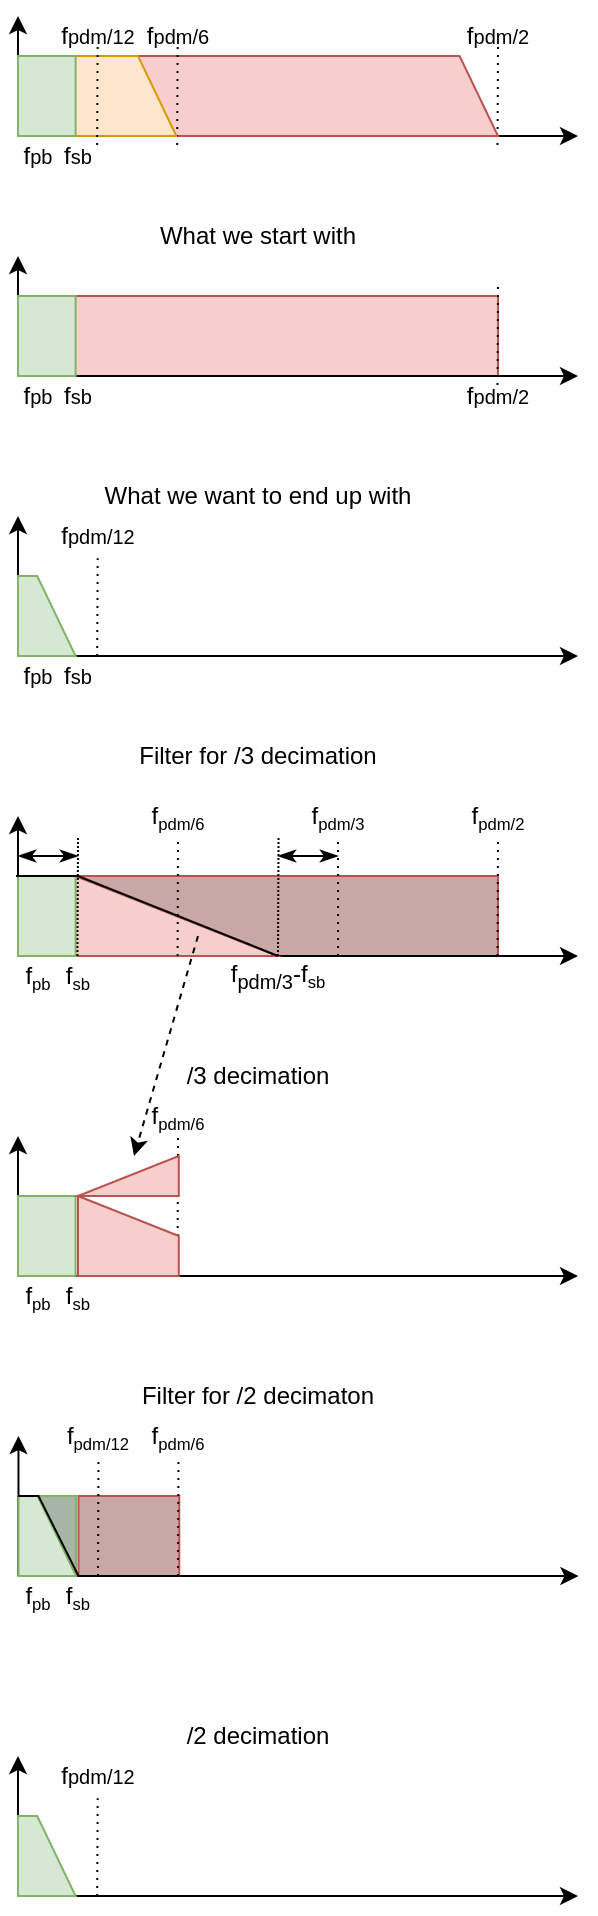 <mxfile version="13.7.3" type="device" pages="4"><diagram id="lD0qTYt0IsbZt3Z8cAdL" name="Page-1"><mxGraphModel dx="1106" dy="980" grid="1" gridSize="10" guides="1" tooltips="1" connect="1" arrows="1" fold="1" page="1" pageScale="1" pageWidth="850" pageHeight="1100" math="0" shadow="0"><root><mxCell id="0"/><mxCell id="1" parent="0"/><mxCell id="dzVUgfCYH1oyGhkZvB0B-139" value="" style="verticalLabelPosition=bottom;verticalAlign=top;html=1;shape=mxgraph.basic.polygon;polyCoords=[[0,0],[0.12,0],[0.12,1],[0,1],[0,1],[0,1],[0,0.75],[0,0.25]];polyline=0;strokeColor=#82b366;fillColor=#A6B5A5;" parent="1" vertex="1"><mxGeometry x="440.24" y="760" width="240" height="40" as="geometry"/></mxCell><mxCell id="dzVUgfCYH1oyGhkZvB0B-130" value="" style="verticalLabelPosition=bottom;verticalAlign=top;html=1;shape=mxgraph.basic.polygon;polyCoords=[[0,0],[1,0],[1,1],[1,1],[0,1],[0,1],[0,0.75],[0,0.25]];polyline=0;fillColor=#f8cecc;strokeColor=#b85450;" parent="1" vertex="1"><mxGeometry x="440" y="160" width="240" height="40" as="geometry"/></mxCell><mxCell id="dzVUgfCYH1oyGhkZvB0B-2" value="" style="endArrow=classic;html=1;exitX=0;exitY=1.001;exitDx=0;exitDy=0;exitPerimeter=0;" parent="1" source="dzVUgfCYH1oyGhkZvB0B-27" edge="1"><mxGeometry width="50" height="50" relative="1" as="geometry"><mxPoint x="160" y="80" as="sourcePoint"/><mxPoint x="720" y="80" as="targetPoint"/></mxGeometry></mxCell><mxCell id="dzVUgfCYH1oyGhkZvB0B-8" value="f&lt;span style=&quot;font-size: 10px&quot;&gt;pdm/2&lt;/span&gt;" style="text;html=1;strokeColor=none;fillColor=none;align=center;verticalAlign=middle;whiteSpace=wrap;rounded=0;" parent="1" vertex="1"><mxGeometry x="660" y="20" width="40" height="20" as="geometry"/></mxCell><mxCell id="dzVUgfCYH1oyGhkZvB0B-10" value="" style="endArrow=classic;html=1;" parent="1" edge="1"><mxGeometry width="50" height="50" relative="1" as="geometry"><mxPoint x="440" y="80" as="sourcePoint"/><mxPoint x="440" y="80" as="targetPoint"/></mxGeometry></mxCell><mxCell id="dzVUgfCYH1oyGhkZvB0B-11" value="f&lt;span style=&quot;font-size: 10px&quot;&gt;pb&lt;/span&gt;" style="text;html=1;strokeColor=none;fillColor=none;align=center;verticalAlign=middle;whiteSpace=wrap;rounded=0;" parent="1" vertex="1"><mxGeometry x="440" y="80" width="20" height="20" as="geometry"/></mxCell><mxCell id="dzVUgfCYH1oyGhkZvB0B-12" value="f&lt;span style=&quot;font-size: 10px&quot;&gt;sb&lt;/span&gt;" style="text;html=1;strokeColor=none;fillColor=none;align=center;verticalAlign=middle;whiteSpace=wrap;rounded=0;" parent="1" vertex="1"><mxGeometry x="460" y="80" width="20" height="20" as="geometry"/></mxCell><mxCell id="dzVUgfCYH1oyGhkZvB0B-15" value="" style="endArrow=none;dashed=1;html=1;dashPattern=1 3;strokeWidth=1;exitX=0.764;exitY=0.972;exitDx=0;exitDy=0;exitPerimeter=0;" parent="1" edge="1"><mxGeometry width="50" height="50" relative="1" as="geometry"><mxPoint x="679.76" y="84.44" as="sourcePoint"/><mxPoint x="680" y="35.56" as="targetPoint"/></mxGeometry></mxCell><mxCell id="dzVUgfCYH1oyGhkZvB0B-16" value="f&lt;span style=&quot;font-size: 10px&quot;&gt;pdm/6&lt;/span&gt;" style="text;html=1;strokeColor=none;fillColor=none;align=center;verticalAlign=middle;whiteSpace=wrap;rounded=0;" parent="1" vertex="1"><mxGeometry x="500" y="20" width="40" height="20" as="geometry"/></mxCell><mxCell id="dzVUgfCYH1oyGhkZvB0B-21" value="" style="endArrow=classic;html=1;strokeWidth=1;" parent="1" edge="1"><mxGeometry width="50" height="50" relative="1" as="geometry"><mxPoint x="440" y="80" as="sourcePoint"/><mxPoint x="440" y="20" as="targetPoint"/></mxGeometry></mxCell><mxCell id="dzVUgfCYH1oyGhkZvB0B-25" value="" style="verticalLabelPosition=bottom;verticalAlign=top;html=1;shape=mxgraph.basic.polygon;polyCoords=[[0,0],[0.92,0],[1,1],[1,1],[0,1],[0,1],[0,0.75],[0,0.25]];polyline=0;fillColor=#f8cecc;strokeColor=#b85450;" parent="1" vertex="1"><mxGeometry x="440" y="40" width="240" height="40" as="geometry"/></mxCell><mxCell id="dzVUgfCYH1oyGhkZvB0B-17" value="" style="endArrow=none;dashed=1;html=1;dashPattern=1 3;strokeWidth=1;exitX=0.764;exitY=0.972;exitDx=0;exitDy=0;exitPerimeter=0;" parent="1" edge="1"><mxGeometry width="50" height="50" relative="1" as="geometry"><mxPoint x="519.58" y="84.44" as="sourcePoint"/><mxPoint x="519.82" y="35.56" as="targetPoint"/></mxGeometry></mxCell><mxCell id="dzVUgfCYH1oyGhkZvB0B-31" value="f&lt;span style=&quot;font-size: 10px&quot;&gt;pdm/12&lt;/span&gt;" style="text;html=1;strokeColor=none;fillColor=none;align=center;verticalAlign=middle;whiteSpace=wrap;rounded=0;" parent="1" vertex="1"><mxGeometry x="460" y="20" width="40" height="20" as="geometry"/></mxCell><mxCell id="dzVUgfCYH1oyGhkZvB0B-33" value="" style="verticalLabelPosition=bottom;verticalAlign=top;html=1;shape=mxgraph.basic.polygon;polyCoords=[[0,0],[0.25,0],[0.33,1],[0,1],[0,1],[0,1],[0,0.75],[0,0.25]];polyline=0;fillColor=#ffe6cc;strokeColor=#d79b00;" parent="1" vertex="1"><mxGeometry x="440" y="40" width="240" height="40" as="geometry"/></mxCell><mxCell id="dzVUgfCYH1oyGhkZvB0B-27" value="" style="verticalLabelPosition=bottom;verticalAlign=top;html=1;shape=mxgraph.basic.polygon;polyCoords=[[0,0],[0.12,0],[0.12,1],[0,1],[0,1],[0,1],[0,0.75],[0,0.25]];polyline=0;fillColor=#d5e8d4;strokeColor=#82b366;" parent="1" vertex="1"><mxGeometry x="440" y="40" width="240" height="40" as="geometry"/></mxCell><mxCell id="dzVUgfCYH1oyGhkZvB0B-32" value="" style="endArrow=none;dashed=1;html=1;dashPattern=1 3;strokeWidth=1;exitX=0.764;exitY=0.972;exitDx=0;exitDy=0;exitPerimeter=0;" parent="1" edge="1"><mxGeometry width="50" height="50" relative="1" as="geometry"><mxPoint x="479.58" y="84.44" as="sourcePoint"/><mxPoint x="479.82" y="35.56" as="targetPoint"/></mxGeometry></mxCell><mxCell id="dzVUgfCYH1oyGhkZvB0B-48" value="" style="endArrow=classic;html=1;exitX=0;exitY=1.001;exitDx=0;exitDy=0;exitPerimeter=0;" parent="1" source="dzVUgfCYH1oyGhkZvB0B-60" edge="1"><mxGeometry width="50" height="50" relative="1" as="geometry"><mxPoint x="160" y="200" as="sourcePoint"/><mxPoint x="720" y="200" as="targetPoint"/></mxGeometry></mxCell><mxCell id="dzVUgfCYH1oyGhkZvB0B-49" value="f&lt;span style=&quot;font-size: 10px&quot;&gt;pdm/2&lt;/span&gt;" style="text;html=1;strokeColor=none;fillColor=none;align=center;verticalAlign=middle;whiteSpace=wrap;rounded=0;" parent="1" vertex="1"><mxGeometry x="660" y="200" width="40" height="20" as="geometry"/></mxCell><mxCell id="dzVUgfCYH1oyGhkZvB0B-50" value="" style="endArrow=classic;html=1;" parent="1" edge="1"><mxGeometry width="50" height="50" relative="1" as="geometry"><mxPoint x="440" y="200" as="sourcePoint"/><mxPoint x="440" y="200" as="targetPoint"/></mxGeometry></mxCell><mxCell id="dzVUgfCYH1oyGhkZvB0B-51" value="f&lt;span style=&quot;font-size: 10px&quot;&gt;pb&lt;/span&gt;" style="text;html=1;strokeColor=none;fillColor=none;align=center;verticalAlign=middle;whiteSpace=wrap;rounded=0;" parent="1" vertex="1"><mxGeometry x="440" y="200" width="20" height="20" as="geometry"/></mxCell><mxCell id="dzVUgfCYH1oyGhkZvB0B-52" value="f&lt;span style=&quot;font-size: 10px&quot;&gt;sb&lt;/span&gt;" style="text;html=1;strokeColor=none;fillColor=none;align=center;verticalAlign=middle;whiteSpace=wrap;rounded=0;" parent="1" vertex="1"><mxGeometry x="460" y="200" width="20" height="20" as="geometry"/></mxCell><mxCell id="dzVUgfCYH1oyGhkZvB0B-53" value="" style="endArrow=none;dashed=1;html=1;dashPattern=1 3;strokeWidth=1;exitX=0.764;exitY=0.972;exitDx=0;exitDy=0;exitPerimeter=0;" parent="1" edge="1"><mxGeometry width="50" height="50" relative="1" as="geometry"><mxPoint x="679.76" y="204.44" as="sourcePoint"/><mxPoint x="680" y="155.56" as="targetPoint"/></mxGeometry></mxCell><mxCell id="dzVUgfCYH1oyGhkZvB0B-55" value="" style="endArrow=classic;html=1;strokeWidth=1;" parent="1" edge="1"><mxGeometry width="50" height="50" relative="1" as="geometry"><mxPoint x="440" y="200" as="sourcePoint"/><mxPoint x="440" y="140" as="targetPoint"/></mxGeometry></mxCell><mxCell id="dzVUgfCYH1oyGhkZvB0B-56" value="" style="verticalLabelPosition=bottom;verticalAlign=top;html=1;shape=mxgraph.basic.polygon;polyCoords=[[0,0],[1,0],[1,1],[0.12,1],[0,1],[0,1],[0,0.75],[0,0.25]];polyline=0;strokeColor=#b85450;fillColor=#C9A7A6;" parent="1" vertex="1"><mxGeometry x="440" y="450" width="240" height="40" as="geometry"/></mxCell><mxCell id="dzVUgfCYH1oyGhkZvB0B-60" value="" style="verticalLabelPosition=bottom;verticalAlign=top;html=1;shape=mxgraph.basic.polygon;polyCoords=[[0,0],[0.12,0],[0.12,1],[0,1],[0,1],[0,1],[0,0.75],[0,0.25]];polyline=0;fillColor=#d5e8d4;strokeColor=#82b366;" parent="1" vertex="1"><mxGeometry x="440" y="160" width="240" height="40" as="geometry"/></mxCell><mxCell id="dzVUgfCYH1oyGhkZvB0B-63" value="" style="endArrow=classic;html=1;exitX=0;exitY=1.001;exitDx=0;exitDy=0;exitPerimeter=0;" parent="1" source="dzVUgfCYH1oyGhkZvB0B-75" edge="1"><mxGeometry width="50" height="50" relative="1" as="geometry"><mxPoint x="160" y="340" as="sourcePoint"/><mxPoint x="720" y="340" as="targetPoint"/></mxGeometry></mxCell><mxCell id="dzVUgfCYH1oyGhkZvB0B-65" value="" style="endArrow=classic;html=1;" parent="1" edge="1"><mxGeometry width="50" height="50" relative="1" as="geometry"><mxPoint x="440" y="340" as="sourcePoint"/><mxPoint x="440" y="340" as="targetPoint"/></mxGeometry></mxCell><mxCell id="dzVUgfCYH1oyGhkZvB0B-66" value="f&lt;span style=&quot;font-size: 10px&quot;&gt;pb&lt;/span&gt;" style="text;html=1;strokeColor=none;fillColor=none;align=center;verticalAlign=middle;whiteSpace=wrap;rounded=0;" parent="1" vertex="1"><mxGeometry x="440" y="340" width="20" height="20" as="geometry"/></mxCell><mxCell id="dzVUgfCYH1oyGhkZvB0B-67" value="f&lt;span style=&quot;font-size: 10px&quot;&gt;sb&lt;/span&gt;" style="text;html=1;strokeColor=none;fillColor=none;align=center;verticalAlign=middle;whiteSpace=wrap;rounded=0;" parent="1" vertex="1"><mxGeometry x="460" y="340" width="20" height="20" as="geometry"/></mxCell><mxCell id="dzVUgfCYH1oyGhkZvB0B-70" value="" style="endArrow=classic;html=1;strokeWidth=1;entryX=0;entryY=1;entryDx=0;entryDy=0;" parent="1" target="dzVUgfCYH1oyGhkZvB0B-78" edge="1"><mxGeometry width="50" height="50" relative="1" as="geometry"><mxPoint x="440" y="340" as="sourcePoint"/><mxPoint x="440" y="280" as="targetPoint"/></mxGeometry></mxCell><mxCell id="dzVUgfCYH1oyGhkZvB0B-73" value="f&lt;span style=&quot;font-size: 10px&quot;&gt;pdm/12&lt;/span&gt;" style="text;html=1;strokeColor=none;fillColor=none;align=center;verticalAlign=middle;whiteSpace=wrap;rounded=0;" parent="1" vertex="1"><mxGeometry x="460" y="270" width="40" height="20" as="geometry"/></mxCell><mxCell id="dzVUgfCYH1oyGhkZvB0B-75" value="" style="verticalLabelPosition=bottom;verticalAlign=top;html=1;shape=mxgraph.basic.polygon;polyCoords=[[0,0],[0.04,0],[0.12,1],[0,1],[0,1],[0,1],[0,0.75],[0,0.25]];polyline=0;fillColor=#d5e8d4;strokeColor=#82b366;" parent="1" vertex="1"><mxGeometry x="440" y="300" width="240" height="40" as="geometry"/></mxCell><mxCell id="dzVUgfCYH1oyGhkZvB0B-76" value="" style="endArrow=none;dashed=1;html=1;dashPattern=1 3;strokeWidth=1;exitX=0.764;exitY=0.972;exitDx=0;exitDy=0;exitPerimeter=0;" parent="1" edge="1"><mxGeometry width="50" height="50" relative="1" as="geometry"><mxPoint x="479.6" y="340.0" as="sourcePoint"/><mxPoint x="479.84" y="291.12" as="targetPoint"/></mxGeometry></mxCell><mxCell id="dzVUgfCYH1oyGhkZvB0B-77" value="What we start with" style="text;html=1;strokeColor=none;fillColor=none;align=center;verticalAlign=middle;whiteSpace=wrap;rounded=0;" parent="1" vertex="1"><mxGeometry x="440" y="120" width="240" height="20" as="geometry"/></mxCell><mxCell id="dzVUgfCYH1oyGhkZvB0B-78" value="What we want to end up with" style="text;html=1;strokeColor=none;fillColor=none;align=center;verticalAlign=middle;whiteSpace=wrap;rounded=0;" parent="1" vertex="1"><mxGeometry x="440" y="250" width="240" height="20" as="geometry"/></mxCell><mxCell id="dzVUgfCYH1oyGhkZvB0B-79" value="" style="endArrow=classic;html=1;exitX=0;exitY=1.001;exitDx=0;exitDy=0;exitPerimeter=0;" parent="1" source="dzVUgfCYH1oyGhkZvB0B-91" edge="1"><mxGeometry width="50" height="50" relative="1" as="geometry"><mxPoint x="160" y="650" as="sourcePoint"/><mxPoint x="720" y="650" as="targetPoint"/></mxGeometry></mxCell><mxCell id="dzVUgfCYH1oyGhkZvB0B-81" value="" style="endArrow=classic;html=1;" parent="1" edge="1"><mxGeometry width="50" height="50" relative="1" as="geometry"><mxPoint x="440" y="650" as="sourcePoint"/><mxPoint x="440" y="650" as="targetPoint"/></mxGeometry></mxCell><mxCell id="dzVUgfCYH1oyGhkZvB0B-86" value="" style="endArrow=classic;html=1;strokeWidth=1;" parent="1" edge="1"><mxGeometry width="50" height="50" relative="1" as="geometry"><mxPoint x="440" y="650" as="sourcePoint"/><mxPoint x="440" y="580" as="targetPoint"/></mxGeometry></mxCell><mxCell id="dzVUgfCYH1oyGhkZvB0B-88" value="" style="endArrow=none;dashed=1;html=1;dashPattern=1 3;strokeWidth=1;exitX=0.764;exitY=0.972;exitDx=0;exitDy=0;exitPerimeter=0;entryX=0.5;entryY=1;entryDx=0;entryDy=0;" parent="1" target="dzVUgfCYH1oyGhkZvB0B-129" edge="1"><mxGeometry width="50" height="50" relative="1" as="geometry"><mxPoint x="519.76" y="650.0" as="sourcePoint"/><mxPoint x="520.0" y="601.12" as="targetPoint"/></mxGeometry></mxCell><mxCell id="dzVUgfCYH1oyGhkZvB0B-91" value="" style="verticalLabelPosition=bottom;verticalAlign=top;html=1;shape=mxgraph.basic.polygon;polyCoords=[[0,0],[0.12,0],[0.12,1],[0,1],[0,1],[0,1],[0,0.75],[0,0.25]];polyline=0;fillColor=#d5e8d4;strokeColor=#82b366;" parent="1" vertex="1"><mxGeometry x="440" y="610" width="240" height="40" as="geometry"/></mxCell><mxCell id="dzVUgfCYH1oyGhkZvB0B-93" value="" style="verticalLabelPosition=bottom;verticalAlign=top;html=1;shape=mxgraph.basic.polygon;polyCoords=[[0,0],[0.21,0.5],[0.21,1],[0,1],[0,1],[0,1],[0,0.75],[0,0.25]];polyline=0;fillColor=#f8cecc;strokeColor=#b85450;" parent="1" vertex="1"><mxGeometry x="470" y="610" width="240" height="40" as="geometry"/></mxCell><mxCell id="dzVUgfCYH1oyGhkZvB0B-94" value="" style="endArrow=classic;html=1;exitX=0;exitY=1.001;exitDx=0;exitDy=0;exitPerimeter=0;" parent="1" source="dzVUgfCYH1oyGhkZvB0B-102" edge="1"><mxGeometry width="50" height="50" relative="1" as="geometry"><mxPoint x="160" y="490" as="sourcePoint"/><mxPoint x="720" y="490" as="targetPoint"/></mxGeometry></mxCell><mxCell id="dzVUgfCYH1oyGhkZvB0B-95" value="f&lt;span style=&quot;font-size: 10px&quot;&gt;&lt;sub&gt;pdm/2&lt;/sub&gt;&lt;/span&gt;" style="text;html=1;strokeColor=none;fillColor=none;align=center;verticalAlign=middle;whiteSpace=wrap;rounded=0;" parent="1" vertex="1"><mxGeometry x="660" y="410" width="40" height="20" as="geometry"/></mxCell><mxCell id="dzVUgfCYH1oyGhkZvB0B-96" value="" style="endArrow=classic;html=1;" parent="1" edge="1"><mxGeometry width="50" height="50" relative="1" as="geometry"><mxPoint x="440" y="490" as="sourcePoint"/><mxPoint x="440" y="490" as="targetPoint"/></mxGeometry></mxCell><mxCell id="dzVUgfCYH1oyGhkZvB0B-97" value="f&lt;span style=&quot;font-size: 10px&quot;&gt;&lt;sub&gt;pb&lt;/sub&gt;&lt;/span&gt;" style="text;html=1;strokeColor=none;fillColor=none;align=center;verticalAlign=middle;whiteSpace=wrap;rounded=0;" parent="1" vertex="1"><mxGeometry x="440" y="490" width="20" height="20" as="geometry"/></mxCell><mxCell id="dzVUgfCYH1oyGhkZvB0B-98" value="f&lt;span style=&quot;font-size: 10px&quot;&gt;&lt;sub&gt;sb&lt;/sub&gt;&lt;/span&gt;" style="text;html=1;strokeColor=none;fillColor=none;align=center;verticalAlign=middle;whiteSpace=wrap;rounded=0;" parent="1" vertex="1"><mxGeometry x="460" y="490" width="20" height="20" as="geometry"/></mxCell><mxCell id="dzVUgfCYH1oyGhkZvB0B-99" value="" style="endArrow=none;dashed=1;html=1;dashPattern=1 3;strokeWidth=1;exitX=0.764;exitY=0.972;exitDx=0;exitDy=0;exitPerimeter=0;entryX=0.5;entryY=1;entryDx=0;entryDy=0;" parent="1" target="dzVUgfCYH1oyGhkZvB0B-95" edge="1"><mxGeometry width="50" height="50" relative="1" as="geometry"><mxPoint x="679.76" y="490.0" as="sourcePoint"/><mxPoint x="680" y="441.12" as="targetPoint"/></mxGeometry></mxCell><mxCell id="dzVUgfCYH1oyGhkZvB0B-100" value="" style="endArrow=classic;html=1;strokeWidth=1;" parent="1" edge="1"><mxGeometry width="50" height="50" relative="1" as="geometry"><mxPoint x="440" y="490" as="sourcePoint"/><mxPoint x="440" y="420" as="targetPoint"/></mxGeometry></mxCell><mxCell id="dzVUgfCYH1oyGhkZvB0B-101" value="" style="verticalLabelPosition=bottom;verticalAlign=top;html=1;shape=mxgraph.basic.polygon;polyCoords=[[0,0],[0.12,0],[0.54,1],[0.12,1],[0,1],[0,1],[0,0.75],[0,0.25]];polyline=0;fillColor=#f8cecc;strokeColor=#b85450;" parent="1" vertex="1"><mxGeometry x="440" y="450" width="240" height="40" as="geometry"/></mxCell><mxCell id="dzVUgfCYH1oyGhkZvB0B-102" value="" style="verticalLabelPosition=bottom;verticalAlign=top;html=1;shape=mxgraph.basic.polygon;polyCoords=[[0,0],[0.12,0],[0.12,1],[0,1],[0,1],[0,1],[0,0.75],[0,0.25]];polyline=0;fillColor=#d5e8d4;strokeColor=#82b366;" parent="1" vertex="1"><mxGeometry x="440" y="450" width="240" height="40" as="geometry"/></mxCell><mxCell id="dzVUgfCYH1oyGhkZvB0B-103" value="Filter for /3 decimation" style="text;html=1;strokeColor=none;fillColor=none;align=center;verticalAlign=middle;whiteSpace=wrap;rounded=0;" parent="1" vertex="1"><mxGeometry x="440" y="380" width="240" height="20" as="geometry"/></mxCell><mxCell id="dzVUgfCYH1oyGhkZvB0B-104" value="" style="endArrow=none;dashed=1;html=1;dashPattern=1 3;strokeWidth=1;exitX=0.764;exitY=0.972;exitDx=0;exitDy=0;exitPerimeter=0;entryX=0.5;entryY=1;entryDx=0;entryDy=0;" parent="1" target="dzVUgfCYH1oyGhkZvB0B-111" edge="1"><mxGeometry width="50" height="50" relative="1" as="geometry"><mxPoint x="519.8" y="490.0" as="sourcePoint"/><mxPoint x="520.04" y="441.12" as="targetPoint"/></mxGeometry></mxCell><mxCell id="dzVUgfCYH1oyGhkZvB0B-105" value="" style="endArrow=none;dashed=1;html=1;dashPattern=1 3;strokeWidth=1;exitX=0.764;exitY=0.972;exitDx=0;exitDy=0;exitPerimeter=0;entryX=0.5;entryY=1;entryDx=0;entryDy=0;" parent="1" target="dzVUgfCYH1oyGhkZvB0B-110" edge="1"><mxGeometry width="50" height="50" relative="1" as="geometry"><mxPoint x="600.0" y="490.0" as="sourcePoint"/><mxPoint x="600.24" y="441.12" as="targetPoint"/></mxGeometry></mxCell><mxCell id="dzVUgfCYH1oyGhkZvB0B-106" value="" style="endArrow=classicThin;startArrow=classicThin;html=1;strokeColor=#000000;strokeWidth=1;startFill=1;endFill=1;" parent="1" edge="1"><mxGeometry width="50" height="50" relative="1" as="geometry"><mxPoint x="440" y="440" as="sourcePoint"/><mxPoint x="470" y="440" as="targetPoint"/></mxGeometry></mxCell><mxCell id="dzVUgfCYH1oyGhkZvB0B-107" value="" style="endArrow=none;dashed=1;html=1;dashPattern=1 1;strokeWidth=1;exitX=0.764;exitY=0.972;exitDx=0;exitDy=0;exitPerimeter=0;" parent="1" edge="1"><mxGeometry width="50" height="50" relative="1" as="geometry"><mxPoint x="469.72" y="490.0" as="sourcePoint"/><mxPoint x="470" y="430" as="targetPoint"/></mxGeometry></mxCell><mxCell id="dzVUgfCYH1oyGhkZvB0B-108" value="" style="endArrow=none;dashed=1;html=1;dashPattern=1 1;strokeWidth=1;exitX=0.764;exitY=0.972;exitDx=0;exitDy=0;exitPerimeter=0;entryX=0.125;entryY=1;entryDx=0;entryDy=0;entryPerimeter=0;" parent="1" edge="1"><mxGeometry width="50" height="50" relative="1" as="geometry"><mxPoint x="570.0" y="490.0" as="sourcePoint"/><mxPoint x="570.28" y="430" as="targetPoint"/></mxGeometry></mxCell><mxCell id="dzVUgfCYH1oyGhkZvB0B-109" value="" style="endArrow=classicThin;startArrow=classicThin;html=1;strokeColor=#000000;strokeWidth=1;startFill=1;endFill=1;" parent="1" edge="1"><mxGeometry width="50" height="50" relative="1" as="geometry"><mxPoint x="570" y="440" as="sourcePoint"/><mxPoint x="600" y="440" as="targetPoint"/></mxGeometry></mxCell><mxCell id="dzVUgfCYH1oyGhkZvB0B-110" value="f&lt;span style=&quot;font-size: 10px&quot;&gt;&lt;sub&gt;pdm/3&lt;/sub&gt;&lt;/span&gt;" style="text;html=1;strokeColor=none;fillColor=none;align=center;verticalAlign=middle;whiteSpace=wrap;rounded=0;" parent="1" vertex="1"><mxGeometry x="580" y="410" width="40" height="20" as="geometry"/></mxCell><mxCell id="dzVUgfCYH1oyGhkZvB0B-111" value="f&lt;span style=&quot;font-size: 10px&quot;&gt;&lt;sub&gt;pdm/6&lt;/sub&gt;&lt;/span&gt;" style="text;html=1;strokeColor=none;fillColor=none;align=center;verticalAlign=middle;whiteSpace=wrap;rounded=0;" parent="1" vertex="1"><mxGeometry x="500" y="410" width="40" height="20" as="geometry"/></mxCell><mxCell id="dzVUgfCYH1oyGhkZvB0B-113" value="" style="verticalLabelPosition=bottom;verticalAlign=top;html=1;shape=mxgraph.basic.polygon;polyCoords=[[0,0],[0.21,0],[0.21,0.5],[0,0],[0,0],[0,0],[0,0],[0,0]];polyline=0;fillColor=#f8cecc;strokeColor=#b85450;flipV=1;" parent="1" vertex="1"><mxGeometry x="470" y="570" width="240" height="40" as="geometry"/></mxCell><mxCell id="dzVUgfCYH1oyGhkZvB0B-114" value="/3 decimation" style="text;html=1;strokeColor=none;fillColor=none;align=center;verticalAlign=middle;whiteSpace=wrap;rounded=0;" parent="1" vertex="1"><mxGeometry x="440" y="540" width="240" height="20" as="geometry"/></mxCell><mxCell id="dzVUgfCYH1oyGhkZvB0B-116" value="" style="endArrow=classic;html=1;exitX=0;exitY=1.001;exitDx=0;exitDy=0;exitPerimeter=0;" parent="1" source="dzVUgfCYH1oyGhkZvB0B-120" edge="1"><mxGeometry width="50" height="50" relative="1" as="geometry"><mxPoint x="160.24" y="800" as="sourcePoint"/><mxPoint x="720.24" y="800" as="targetPoint"/></mxGeometry></mxCell><mxCell id="dzVUgfCYH1oyGhkZvB0B-117" value="" style="endArrow=classic;html=1;" parent="1" edge="1"><mxGeometry width="50" height="50" relative="1" as="geometry"><mxPoint x="440.24" y="800" as="sourcePoint"/><mxPoint x="440.24" y="800" as="targetPoint"/></mxGeometry></mxCell><mxCell id="dzVUgfCYH1oyGhkZvB0B-118" value="" style="endArrow=classic;html=1;strokeWidth=1;" parent="1" edge="1"><mxGeometry width="50" height="50" relative="1" as="geometry"><mxPoint x="440.24" y="800" as="sourcePoint"/><mxPoint x="440.24" y="730" as="targetPoint"/></mxGeometry></mxCell><mxCell id="dzVUgfCYH1oyGhkZvB0B-120" value="" style="verticalLabelPosition=bottom;verticalAlign=top;html=1;shape=mxgraph.basic.polygon;polyCoords=[[0,0],[0.04,0],[0.12,1],[0,1],[0,1],[0,1],[0,0.75],[0,0.25]];polyline=0;fillColor=#d5e8d4;strokeColor=#82b366;" parent="1" vertex="1"><mxGeometry x="440.24" y="760" width="240" height="40" as="geometry"/></mxCell><mxCell id="dzVUgfCYH1oyGhkZvB0B-121" value="" style="verticalLabelPosition=bottom;verticalAlign=top;html=1;shape=mxgraph.basic.polygon;polyCoords=[[0,0],[0.21,0],[0.21,1],[0,1],[0,1],[0,1],[0,0.75],[0,0.25]];polyline=0;strokeColor=#b85450;fillColor=#C9A7A6;" parent="1" vertex="1"><mxGeometry x="470.24" y="760" width="240" height="40" as="geometry"/></mxCell><mxCell id="dzVUgfCYH1oyGhkZvB0B-123" value="" style="endArrow=none;html=1;strokeColor=#000000;strokeWidth=1;jumpStyle=none;rounded=0;" parent="1" edge="1"><mxGeometry width="50" height="50" relative="1" as="geometry"><mxPoint x="439" y="450" as="sourcePoint"/><mxPoint x="570" y="490" as="targetPoint"/><Array as="points"><mxPoint x="470" y="450"/></Array></mxGeometry></mxCell><mxCell id="dzVUgfCYH1oyGhkZvB0B-125" value="f&lt;sub&gt;pdm/3&lt;/sub&gt;-f&lt;span style=&quot;font-size: 10px&quot;&gt;&lt;sub&gt;sb&lt;/sub&gt;&lt;/span&gt;" style="text;html=1;strokeColor=none;fillColor=none;align=center;verticalAlign=middle;whiteSpace=wrap;rounded=0;" parent="1" vertex="1"><mxGeometry x="540" y="490" width="60" height="20" as="geometry"/></mxCell><mxCell id="dzVUgfCYH1oyGhkZvB0B-126" value="" style="endArrow=classic;html=1;dashed=1;strokeColor=#000000;strokeWidth=1;exitX=0.375;exitY=0.75;exitDx=0;exitDy=0;exitPerimeter=0;" parent="1" source="dzVUgfCYH1oyGhkZvB0B-101" edge="1"><mxGeometry width="50" height="50" relative="1" as="geometry"><mxPoint x="540" y="500" as="sourcePoint"/><mxPoint x="498" y="590" as="targetPoint"/></mxGeometry></mxCell><mxCell id="dzVUgfCYH1oyGhkZvB0B-127" value="f&lt;span style=&quot;font-size: 10px&quot;&gt;&lt;sub&gt;pb&lt;/sub&gt;&lt;/span&gt;" style="text;html=1;strokeColor=none;fillColor=none;align=center;verticalAlign=middle;whiteSpace=wrap;rounded=0;" parent="1" vertex="1"><mxGeometry x="440" y="650" width="20" height="20" as="geometry"/></mxCell><mxCell id="dzVUgfCYH1oyGhkZvB0B-128" value="f&lt;span style=&quot;font-size: 10px&quot;&gt;&lt;sub&gt;sb&lt;/sub&gt;&lt;/span&gt;" style="text;html=1;strokeColor=none;fillColor=none;align=center;verticalAlign=middle;whiteSpace=wrap;rounded=0;" parent="1" vertex="1"><mxGeometry x="460" y="650" width="20" height="20" as="geometry"/></mxCell><mxCell id="dzVUgfCYH1oyGhkZvB0B-129" value="f&lt;span style=&quot;font-size: 10px&quot;&gt;&lt;sub&gt;pdm/6&lt;/sub&gt;&lt;/span&gt;" style="text;html=1;strokeColor=none;fillColor=none;align=center;verticalAlign=middle;whiteSpace=wrap;rounded=0;" parent="1" vertex="1"><mxGeometry x="500" y="560" width="40" height="20" as="geometry"/></mxCell><mxCell id="dzVUgfCYH1oyGhkZvB0B-131" value="f&lt;span style=&quot;font-size: 10px&quot;&gt;&lt;sub&gt;pb&lt;/sub&gt;&lt;/span&gt;" style="text;html=1;strokeColor=none;fillColor=none;align=center;verticalAlign=middle;whiteSpace=wrap;rounded=0;" parent="1" vertex="1"><mxGeometry x="440.24" y="800" width="20" height="20" as="geometry"/></mxCell><mxCell id="dzVUgfCYH1oyGhkZvB0B-132" value="f&lt;span style=&quot;font-size: 10px&quot;&gt;&lt;sub&gt;sb&lt;/sub&gt;&lt;/span&gt;" style="text;html=1;strokeColor=none;fillColor=none;align=center;verticalAlign=middle;whiteSpace=wrap;rounded=0;" parent="1" vertex="1"><mxGeometry x="460.24" y="800" width="20" height="20" as="geometry"/></mxCell><mxCell id="dzVUgfCYH1oyGhkZvB0B-133" value="" style="endArrow=none;dashed=1;html=1;dashPattern=1 3;strokeWidth=1;exitX=0.764;exitY=0.972;exitDx=0;exitDy=0;exitPerimeter=0;" parent="1" edge="1"><mxGeometry width="50" height="50" relative="1" as="geometry"><mxPoint x="520.0" y="800.0" as="sourcePoint"/><mxPoint x="520.24" y="740" as="targetPoint"/></mxGeometry></mxCell><mxCell id="dzVUgfCYH1oyGhkZvB0B-134" value="f&lt;span style=&quot;font-size: 10px&quot;&gt;&lt;sub&gt;pdm/6&lt;/sub&gt;&lt;/span&gt;" style="text;html=1;strokeColor=none;fillColor=none;align=center;verticalAlign=middle;whiteSpace=wrap;rounded=0;" parent="1" vertex="1"><mxGeometry x="500.24" y="720" width="40" height="20" as="geometry"/></mxCell><mxCell id="dzVUgfCYH1oyGhkZvB0B-137" value="" style="endArrow=none;dashed=1;html=1;dashPattern=1 3;strokeWidth=1;exitX=0.764;exitY=0.972;exitDx=0;exitDy=0;exitPerimeter=0;" parent="1" edge="1"><mxGeometry width="50" height="50" relative="1" as="geometry"><mxPoint x="480.0" y="800.0" as="sourcePoint"/><mxPoint x="480.24" y="740" as="targetPoint"/></mxGeometry></mxCell><mxCell id="dzVUgfCYH1oyGhkZvB0B-138" value="f&lt;span style=&quot;font-size: 10px&quot;&gt;&lt;sub&gt;pdm/12&lt;/sub&gt;&lt;/span&gt;" style="text;html=1;strokeColor=none;fillColor=none;align=center;verticalAlign=middle;whiteSpace=wrap;rounded=0;" parent="1" vertex="1"><mxGeometry x="460.24" y="720" width="40" height="20" as="geometry"/></mxCell><mxCell id="dzVUgfCYH1oyGhkZvB0B-140" value="" style="endArrow=none;html=1;strokeColor=#000000;strokeWidth=1;entryX=-0.001;entryY=0.001;entryDx=0;entryDy=0;entryPerimeter=0;rounded=0;exitX=0.211;exitY=1;exitDx=0;exitDy=0;exitPerimeter=0;" parent="1" source="dzVUgfCYH1oyGhkZvB0B-121" target="dzVUgfCYH1oyGhkZvB0B-120" edge="1"><mxGeometry width="50" height="50" relative="1" as="geometry"><mxPoint x="510.24" y="810" as="sourcePoint"/><mxPoint x="380.24" y="750" as="targetPoint"/><Array as="points"><mxPoint x="470.24" y="800"/><mxPoint x="450.24" y="760"/></Array></mxGeometry></mxCell><mxCell id="dzVUgfCYH1oyGhkZvB0B-143" value="Filter for /2 decimaton" style="text;html=1;strokeColor=none;fillColor=none;align=center;verticalAlign=middle;whiteSpace=wrap;rounded=0;" parent="1" vertex="1"><mxGeometry x="440.24" y="700" width="240" height="20" as="geometry"/></mxCell><mxCell id="dzVUgfCYH1oyGhkZvB0B-144" value="" style="endArrow=classic;html=1;exitX=0;exitY=1.001;exitDx=0;exitDy=0;exitPerimeter=0;" parent="1" source="dzVUgfCYH1oyGhkZvB0B-148" edge="1"><mxGeometry width="50" height="50" relative="1" as="geometry"><mxPoint x="160" y="960" as="sourcePoint"/><mxPoint x="720" y="960" as="targetPoint"/></mxGeometry></mxCell><mxCell id="dzVUgfCYH1oyGhkZvB0B-145" value="" style="endArrow=classic;html=1;" parent="1" edge="1"><mxGeometry width="50" height="50" relative="1" as="geometry"><mxPoint x="440" y="960" as="sourcePoint"/><mxPoint x="440" y="960" as="targetPoint"/></mxGeometry></mxCell><mxCell id="dzVUgfCYH1oyGhkZvB0B-146" value="" style="endArrow=classic;html=1;strokeWidth=1;entryX=0;entryY=1;entryDx=0;entryDy=0;" parent="1" target="dzVUgfCYH1oyGhkZvB0B-150" edge="1"><mxGeometry width="50" height="50" relative="1" as="geometry"><mxPoint x="440" y="960" as="sourcePoint"/><mxPoint x="440" y="900" as="targetPoint"/></mxGeometry></mxCell><mxCell id="dzVUgfCYH1oyGhkZvB0B-147" value="f&lt;span style=&quot;font-size: 10px&quot;&gt;pdm/12&lt;/span&gt;" style="text;html=1;strokeColor=none;fillColor=none;align=center;verticalAlign=middle;whiteSpace=wrap;rounded=0;" parent="1" vertex="1"><mxGeometry x="460" y="890" width="40" height="20" as="geometry"/></mxCell><mxCell id="dzVUgfCYH1oyGhkZvB0B-148" value="" style="verticalLabelPosition=bottom;verticalAlign=top;html=1;shape=mxgraph.basic.polygon;polyCoords=[[0,0],[0.04,0],[0.12,1],[0,1],[0,1],[0,1],[0,0.75],[0,0.25]];polyline=0;fillColor=#d5e8d4;strokeColor=#82b366;" parent="1" vertex="1"><mxGeometry x="440" y="920" width="240" height="40" as="geometry"/></mxCell><mxCell id="dzVUgfCYH1oyGhkZvB0B-149" value="" style="endArrow=none;dashed=1;html=1;dashPattern=1 3;strokeWidth=1;exitX=0.764;exitY=0.972;exitDx=0;exitDy=0;exitPerimeter=0;" parent="1" edge="1"><mxGeometry width="50" height="50" relative="1" as="geometry"><mxPoint x="479.6" y="960.0" as="sourcePoint"/><mxPoint x="479.84" y="911.12" as="targetPoint"/></mxGeometry></mxCell><mxCell id="dzVUgfCYH1oyGhkZvB0B-150" value="/2 decimation" style="text;html=1;strokeColor=none;fillColor=none;align=center;verticalAlign=middle;whiteSpace=wrap;rounded=0;" parent="1" vertex="1"><mxGeometry x="440" y="870" width="240" height="20" as="geometry"/></mxCell></root></mxGraphModel></diagram><diagram name="cascaded_decimation" id="d_g4w45vz-iIlpIW6OAh"><mxGraphModel dx="1106" dy="980" grid="1" gridSize="10" guides="1" tooltips="1" connect="1" arrows="1" fold="1" page="1" pageScale="1" pageWidth="850" pageHeight="1100" math="0" shadow="0"><root><mxCell id="6GJG-RkUjijg-jH8s8od-0"/><mxCell id="6GJG-RkUjijg-jH8s8od-1" parent="6GJG-RkUjijg-jH8s8od-0"/><mxCell id="6GJG-RkUjijg-jH8s8od-2" value="" style="verticalLabelPosition=bottom;verticalAlign=top;html=1;shape=mxgraph.basic.polygon;polyCoords=[[0,0],[0.12,0],[0.12,1],[0,1],[0,1],[0,1],[0,0.75],[0,0.25]];polyline=0;strokeColor=#82b366;fillColor=#A6B5A5;" parent="6GJG-RkUjijg-jH8s8od-1" vertex="1"><mxGeometry x="421.48" y="760" width="240" height="40" as="geometry"/></mxCell><mxCell id="6GJG-RkUjijg-jH8s8od-11" value="" style="verticalLabelPosition=bottom;verticalAlign=top;html=1;shape=mxgraph.basic.polygon;polyCoords=[[0,0],[1,0],[1,1],[0.12,1],[0,1],[0,1],[0,0.75],[0,0.25]];polyline=0;strokeColor=#b85450;fillColor=#C9A7A6;" parent="6GJG-RkUjijg-jH8s8od-1" vertex="1"><mxGeometry x="421.24" y="520" width="240" height="40" as="geometry"/></mxCell><mxCell id="6GJG-RkUjijg-jH8s8od-23" value="" style="endArrow=classic;html=1;exitX=0;exitY=1.001;exitDx=0;exitDy=0;exitPerimeter=0;" parent="6GJG-RkUjijg-jH8s8od-1" source="6GJG-RkUjijg-jH8s8od-27" edge="1"><mxGeometry width="50" height="50" relative="1" as="geometry"><mxPoint x="141" y="680" as="sourcePoint"/><mxPoint x="681" y="680" as="targetPoint"/></mxGeometry></mxCell><mxCell id="6GJG-RkUjijg-jH8s8od-24" value="" style="endArrow=classic;html=1;" parent="6GJG-RkUjijg-jH8s8od-1" edge="1"><mxGeometry width="50" height="50" relative="1" as="geometry"><mxPoint x="421" y="680" as="sourcePoint"/><mxPoint x="421" y="680" as="targetPoint"/></mxGeometry></mxCell><mxCell id="6GJG-RkUjijg-jH8s8od-25" value="" style="endArrow=classic;html=1;strokeWidth=1;" parent="6GJG-RkUjijg-jH8s8od-1" edge="1"><mxGeometry width="50" height="50" relative="1" as="geometry"><mxPoint x="421" y="680" as="sourcePoint"/><mxPoint x="421" y="610" as="targetPoint"/></mxGeometry></mxCell><mxCell id="6GJG-RkUjijg-jH8s8od-26" value="" style="endArrow=none;dashed=1;html=1;dashPattern=1 3;strokeWidth=1;exitX=0.764;exitY=0.972;exitDx=0;exitDy=0;exitPerimeter=0;entryX=0.5;entryY=1;entryDx=0;entryDy=0;" parent="6GJG-RkUjijg-jH8s8od-1" target="6GJG-RkUjijg-jH8s8od-59" edge="1"><mxGeometry width="50" height="50" relative="1" as="geometry"><mxPoint x="500.76" y="680.0" as="sourcePoint"/><mxPoint x="501.0" y="631.12" as="targetPoint"/></mxGeometry></mxCell><mxCell id="6GJG-RkUjijg-jH8s8od-27" value="" style="verticalLabelPosition=bottom;verticalAlign=top;html=1;shape=mxgraph.basic.polygon;polyCoords=[[0,0],[0.12,0],[0.12,1],[0,1],[0,1],[0,1],[0,0.75],[0,0.25]];polyline=0;fillColor=#d5e8d4;strokeColor=#82b366;" parent="6GJG-RkUjijg-jH8s8od-1" vertex="1"><mxGeometry x="421" y="640" width="240" height="40" as="geometry"/></mxCell><mxCell id="6GJG-RkUjijg-jH8s8od-28" value="" style="verticalLabelPosition=bottom;verticalAlign=top;html=1;shape=mxgraph.basic.polygon;polyCoords=[[0,0],[0.21,0.5],[0.21,1],[0,1],[0,1],[0,1],[0,0.75],[0,0.25]];polyline=0;fillColor=#f8cecc;strokeColor=#b85450;" parent="6GJG-RkUjijg-jH8s8od-1" vertex="1"><mxGeometry x="451" y="640" width="240" height="40" as="geometry"/></mxCell><mxCell id="6GJG-RkUjijg-jH8s8od-29" value="" style="endArrow=classic;html=1;exitX=0;exitY=1.001;exitDx=0;exitDy=0;exitPerimeter=0;" parent="6GJG-RkUjijg-jH8s8od-1" source="6GJG-RkUjijg-jH8s8od-37" edge="1"><mxGeometry width="50" height="50" relative="1" as="geometry"><mxPoint x="141.24" y="560" as="sourcePoint"/><mxPoint x="681.24" y="560" as="targetPoint"/></mxGeometry></mxCell><mxCell id="6GJG-RkUjijg-jH8s8od-30" value="144" style="text;html=1;strokeColor=none;fillColor=none;align=center;verticalAlign=middle;whiteSpace=wrap;rounded=0;" parent="6GJG-RkUjijg-jH8s8od-1" vertex="1"><mxGeometry x="641.24" y="480" width="40" height="20" as="geometry"/></mxCell><mxCell id="6GJG-RkUjijg-jH8s8od-31" value="" style="endArrow=classic;html=1;" parent="6GJG-RkUjijg-jH8s8od-1" edge="1"><mxGeometry width="50" height="50" relative="1" as="geometry"><mxPoint x="421.24" y="560" as="sourcePoint"/><mxPoint x="421.24" y="560" as="targetPoint"/></mxGeometry></mxCell><mxCell id="6GJG-RkUjijg-jH8s8od-32" value="6" style="text;html=1;strokeColor=none;fillColor=none;align=center;verticalAlign=middle;whiteSpace=wrap;rounded=0;" parent="6GJG-RkUjijg-jH8s8od-1" vertex="1"><mxGeometry x="421.24" y="560" width="20" height="20" as="geometry"/></mxCell><mxCell id="6GJG-RkUjijg-jH8s8od-33" value="10" style="text;html=1;strokeColor=none;fillColor=none;align=center;verticalAlign=middle;whiteSpace=wrap;rounded=0;" parent="6GJG-RkUjijg-jH8s8od-1" vertex="1"><mxGeometry x="441.24" y="560" width="20" height="20" as="geometry"/></mxCell><mxCell id="6GJG-RkUjijg-jH8s8od-34" value="" style="endArrow=none;dashed=1;html=1;dashPattern=1 3;strokeWidth=1;exitX=0.764;exitY=0.972;exitDx=0;exitDy=0;exitPerimeter=0;entryX=0.5;entryY=1;entryDx=0;entryDy=0;" parent="6GJG-RkUjijg-jH8s8od-1" target="6GJG-RkUjijg-jH8s8od-30" edge="1"><mxGeometry width="50" height="50" relative="1" as="geometry"><mxPoint x="661" y="560.0" as="sourcePoint"/><mxPoint x="661.24" y="511.12" as="targetPoint"/></mxGeometry></mxCell><mxCell id="6GJG-RkUjijg-jH8s8od-35" value="" style="endArrow=classic;html=1;strokeWidth=1;" parent="6GJG-RkUjijg-jH8s8od-1" edge="1"><mxGeometry width="50" height="50" relative="1" as="geometry"><mxPoint x="421.24" y="560" as="sourcePoint"/><mxPoint x="421.24" y="490" as="targetPoint"/></mxGeometry></mxCell><mxCell id="6GJG-RkUjijg-jH8s8od-36" value="" style="verticalLabelPosition=bottom;verticalAlign=top;html=1;shape=mxgraph.basic.polygon;polyCoords=[[0,0],[0.12,0],[0.54,1],[0.12,1],[0,1],[0,1],[0,0.75],[0,0.25]];polyline=0;fillColor=#f8cecc;strokeColor=#b85450;" parent="6GJG-RkUjijg-jH8s8od-1" vertex="1"><mxGeometry x="421.24" y="520" width="240" height="40" as="geometry"/></mxCell><mxCell id="6GJG-RkUjijg-jH8s8od-37" value="" style="verticalLabelPosition=bottom;verticalAlign=top;html=1;shape=mxgraph.basic.polygon;polyCoords=[[0,0],[0.12,0],[0.12,1],[0,1],[0,1],[0,1],[0,0.75],[0,0.25]];polyline=0;fillColor=#d5e8d4;strokeColor=#82b366;" parent="6GJG-RkUjijg-jH8s8od-1" vertex="1"><mxGeometry x="421.24" y="520" width="240" height="40" as="geometry"/></mxCell><mxCell id="6GJG-RkUjijg-jH8s8od-38" value="Filter for /3 decimation - Naive" style="text;html=1;strokeColor=none;fillColor=none;align=center;verticalAlign=middle;whiteSpace=wrap;rounded=0;" parent="6GJG-RkUjijg-jH8s8od-1" vertex="1"><mxGeometry x="421" y="340" width="240" height="20" as="geometry"/></mxCell><mxCell id="6GJG-RkUjijg-jH8s8od-39" value="" style="endArrow=none;dashed=1;html=1;dashPattern=1 3;strokeWidth=1;exitX=0.764;exitY=0.972;exitDx=0;exitDy=0;exitPerimeter=0;entryX=0.5;entryY=1;entryDx=0;entryDy=0;" parent="6GJG-RkUjijg-jH8s8od-1" target="6GJG-RkUjijg-jH8s8od-46" edge="1"><mxGeometry width="50" height="50" relative="1" as="geometry"><mxPoint x="501.04" y="560.0" as="sourcePoint"/><mxPoint x="501.28" y="511.12" as="targetPoint"/></mxGeometry></mxCell><mxCell id="6GJG-RkUjijg-jH8s8od-40" value="" style="endArrow=none;dashed=1;html=1;dashPattern=1 3;strokeWidth=1;exitX=0.764;exitY=0.972;exitDx=0;exitDy=0;exitPerimeter=0;entryX=0.5;entryY=1;entryDx=0;entryDy=0;" parent="6GJG-RkUjijg-jH8s8od-1" target="6GJG-RkUjijg-jH8s8od-45" edge="1"><mxGeometry width="50" height="50" relative="1" as="geometry"><mxPoint x="581.24" y="560.0" as="sourcePoint"/><mxPoint x="581.48" y="511.12" as="targetPoint"/></mxGeometry></mxCell><mxCell id="6GJG-RkUjijg-jH8s8od-41" value="" style="endArrow=classicThin;startArrow=classicThin;html=1;strokeColor=#000000;strokeWidth=1;startFill=1;endFill=1;" parent="6GJG-RkUjijg-jH8s8od-1" edge="1"><mxGeometry width="50" height="50" relative="1" as="geometry"><mxPoint x="421.24" y="510" as="sourcePoint"/><mxPoint x="451.24" y="510" as="targetPoint"/></mxGeometry></mxCell><mxCell id="6GJG-RkUjijg-jH8s8od-42" value="" style="endArrow=none;dashed=1;html=1;dashPattern=1 1;strokeWidth=1;exitX=0.764;exitY=0.972;exitDx=0;exitDy=0;exitPerimeter=0;" parent="6GJG-RkUjijg-jH8s8od-1" edge="1"><mxGeometry width="50" height="50" relative="1" as="geometry"><mxPoint x="450.96" y="560.0" as="sourcePoint"/><mxPoint x="451.24" y="500" as="targetPoint"/></mxGeometry></mxCell><mxCell id="6GJG-RkUjijg-jH8s8od-43" value="" style="endArrow=none;dashed=1;html=1;dashPattern=1 1;strokeWidth=1;exitX=0.764;exitY=0.972;exitDx=0;exitDy=0;exitPerimeter=0;entryX=0.125;entryY=1;entryDx=0;entryDy=0;entryPerimeter=0;" parent="6GJG-RkUjijg-jH8s8od-1" edge="1"><mxGeometry width="50" height="50" relative="1" as="geometry"><mxPoint x="551.24" y="560.0" as="sourcePoint"/><mxPoint x="551.52" y="500" as="targetPoint"/></mxGeometry></mxCell><mxCell id="6GJG-RkUjijg-jH8s8od-44" value="" style="endArrow=classicThin;startArrow=classicThin;html=1;strokeColor=#000000;strokeWidth=1;startFill=1;endFill=1;" parent="6GJG-RkUjijg-jH8s8od-1" edge="1"><mxGeometry width="50" height="50" relative="1" as="geometry"><mxPoint x="551.24" y="510" as="sourcePoint"/><mxPoint x="581.24" y="510" as="targetPoint"/></mxGeometry></mxCell><mxCell id="6GJG-RkUjijg-jH8s8od-45" value="96" style="text;html=1;strokeColor=none;fillColor=none;align=center;verticalAlign=middle;whiteSpace=wrap;rounded=0;" parent="6GJG-RkUjijg-jH8s8od-1" vertex="1"><mxGeometry x="561.24" y="480" width="40" height="20" as="geometry"/></mxCell><mxCell id="6GJG-RkUjijg-jH8s8od-46" value="48" style="text;html=1;strokeColor=none;fillColor=none;align=center;verticalAlign=middle;whiteSpace=wrap;rounded=0;" parent="6GJG-RkUjijg-jH8s8od-1" vertex="1"><mxGeometry x="481.24" y="480" width="40" height="20" as="geometry"/></mxCell><mxCell id="6GJG-RkUjijg-jH8s8od-47" value="" style="verticalLabelPosition=bottom;verticalAlign=top;html=1;shape=mxgraph.basic.polygon;polyCoords=[[0,0],[0.21,0],[0.21,0.5],[0,0],[0,0],[0,0],[0,0],[0,0]];polyline=0;fillColor=#f8cecc;strokeColor=#b85450;flipV=1;" parent="6GJG-RkUjijg-jH8s8od-1" vertex="1"><mxGeometry x="451" y="600" width="240" height="40" as="geometry"/></mxCell><mxCell id="6GJG-RkUjijg-jH8s8od-48" value="/3 decimation" style="text;html=1;strokeColor=none;fillColor=none;align=center;verticalAlign=middle;whiteSpace=wrap;rounded=0;" parent="6GJG-RkUjijg-jH8s8od-1" vertex="1"><mxGeometry x="441" y="640" width="240" height="20" as="geometry"/></mxCell><mxCell id="6GJG-RkUjijg-jH8s8od-49" value="" style="endArrow=classic;html=1;exitX=0;exitY=1.001;exitDx=0;exitDy=0;exitPerimeter=0;" parent="6GJG-RkUjijg-jH8s8od-1" source="6GJG-RkUjijg-jH8s8od-52" edge="1"><mxGeometry width="50" height="50" relative="1" as="geometry"><mxPoint x="141.48" y="800" as="sourcePoint"/><mxPoint x="681.24" y="800" as="targetPoint"/></mxGeometry></mxCell><mxCell id="6GJG-RkUjijg-jH8s8od-50" value="" style="endArrow=classic;html=1;" parent="6GJG-RkUjijg-jH8s8od-1" edge="1"><mxGeometry width="50" height="50" relative="1" as="geometry"><mxPoint x="421.48" y="800" as="sourcePoint"/><mxPoint x="421.48" y="800" as="targetPoint"/></mxGeometry></mxCell><mxCell id="6GJG-RkUjijg-jH8s8od-51" value="" style="endArrow=classic;html=1;strokeWidth=1;" parent="6GJG-RkUjijg-jH8s8od-1" edge="1"><mxGeometry width="50" height="50" relative="1" as="geometry"><mxPoint x="421.48" y="800" as="sourcePoint"/><mxPoint x="421.48" y="730" as="targetPoint"/></mxGeometry></mxCell><mxCell id="6GJG-RkUjijg-jH8s8od-52" value="" style="verticalLabelPosition=bottom;verticalAlign=top;html=1;shape=mxgraph.basic.polygon;polyCoords=[[0,0],[0.04,0],[0.12,1],[0,1],[0,1],[0,1],[0,0.75],[0,0.25]];polyline=0;fillColor=#d5e8d4;strokeColor=#82b366;" parent="6GJG-RkUjijg-jH8s8od-1" vertex="1"><mxGeometry x="421.48" y="760" width="240" height="40" as="geometry"/></mxCell><mxCell id="6GJG-RkUjijg-jH8s8od-53" value="" style="verticalLabelPosition=bottom;verticalAlign=top;html=1;shape=mxgraph.basic.polygon;polyCoords=[[0,0],[0.21,0],[0.21,1],[0,1],[0,1],[0,1],[0,0.75],[0,0.25]];polyline=0;strokeColor=#b85450;fillColor=#C9A7A6;" parent="6GJG-RkUjijg-jH8s8od-1" vertex="1"><mxGeometry x="451.48" y="760" width="240" height="40" as="geometry"/></mxCell><mxCell id="6GJG-RkUjijg-jH8s8od-54" value="" style="endArrow=none;html=1;strokeColor=#000000;strokeWidth=3;jumpStyle=none;rounded=0;" parent="6GJG-RkUjijg-jH8s8od-1" edge="1"><mxGeometry width="50" height="50" relative="1" as="geometry"><mxPoint x="420.24" y="520" as="sourcePoint"/><mxPoint x="661" y="560" as="targetPoint"/><Array as="points"><mxPoint x="451.24" y="520"/><mxPoint x="551" y="560"/></Array></mxGeometry></mxCell><mxCell id="6GJG-RkUjijg-jH8s8od-55" value="96-10" style="text;html=1;strokeColor=none;fillColor=none;align=center;verticalAlign=middle;whiteSpace=wrap;rounded=0;" parent="6GJG-RkUjijg-jH8s8od-1" vertex="1"><mxGeometry x="521.24" y="560" width="60" height="20" as="geometry"/></mxCell><mxCell id="6GJG-RkUjijg-jH8s8od-56" value="" style="endArrow=classic;html=1;dashed=1;strokeColor=#000000;strokeWidth=1;exitX=0.375;exitY=0.75;exitDx=0;exitDy=0;exitPerimeter=0;entryX=0.124;entryY=0.25;entryDx=0;entryDy=0;entryPerimeter=0;" parent="6GJG-RkUjijg-jH8s8od-1" source="6GJG-RkUjijg-jH8s8od-36" target="6GJG-RkUjijg-jH8s8od-47" edge="1"><mxGeometry width="50" height="50" relative="1" as="geometry"><mxPoint x="521.24" y="570" as="sourcePoint"/><mxPoint x="491" y="620" as="targetPoint"/></mxGeometry></mxCell><mxCell id="6GJG-RkUjijg-jH8s8od-57" value="6" style="text;html=1;strokeColor=none;fillColor=none;align=center;verticalAlign=middle;whiteSpace=wrap;rounded=0;" parent="6GJG-RkUjijg-jH8s8od-1" vertex="1"><mxGeometry x="421" y="680" width="20" height="20" as="geometry"/></mxCell><mxCell id="6GJG-RkUjijg-jH8s8od-58" value="10" style="text;html=1;strokeColor=none;fillColor=none;align=center;verticalAlign=middle;whiteSpace=wrap;rounded=0;" parent="6GJG-RkUjijg-jH8s8od-1" vertex="1"><mxGeometry x="441" y="680" width="20" height="20" as="geometry"/></mxCell><mxCell id="6GJG-RkUjijg-jH8s8od-59" value="48" style="text;html=1;strokeColor=none;fillColor=none;align=center;verticalAlign=middle;whiteSpace=wrap;rounded=0;" parent="6GJG-RkUjijg-jH8s8od-1" vertex="1"><mxGeometry x="481" y="600" width="40" height="20" as="geometry"/></mxCell><mxCell id="6GJG-RkUjijg-jH8s8od-60" value="6" style="text;html=1;strokeColor=none;fillColor=none;align=center;verticalAlign=middle;whiteSpace=wrap;rounded=0;" parent="6GJG-RkUjijg-jH8s8od-1" vertex="1"><mxGeometry x="421.48" y="800" width="20" height="20" as="geometry"/></mxCell><mxCell id="6GJG-RkUjijg-jH8s8od-61" value="10" style="text;html=1;strokeColor=none;fillColor=none;align=center;verticalAlign=middle;whiteSpace=wrap;rounded=0;" parent="6GJG-RkUjijg-jH8s8od-1" vertex="1"><mxGeometry x="441.48" y="800" width="20" height="20" as="geometry"/></mxCell><mxCell id="6GJG-RkUjijg-jH8s8od-62" value="" style="endArrow=none;dashed=1;html=1;dashPattern=1 3;strokeWidth=1;exitX=0.764;exitY=0.972;exitDx=0;exitDy=0;exitPerimeter=0;" parent="6GJG-RkUjijg-jH8s8od-1" edge="1"><mxGeometry width="50" height="50" relative="1" as="geometry"><mxPoint x="501.24" y="800.0" as="sourcePoint"/><mxPoint x="501.48" y="740" as="targetPoint"/></mxGeometry></mxCell><mxCell id="6GJG-RkUjijg-jH8s8od-63" value="48" style="text;html=1;strokeColor=none;fillColor=none;align=center;verticalAlign=middle;whiteSpace=wrap;rounded=0;" parent="6GJG-RkUjijg-jH8s8od-1" vertex="1"><mxGeometry x="481.48" y="720" width="40" height="20" as="geometry"/></mxCell><mxCell id="6GJG-RkUjijg-jH8s8od-64" value="" style="endArrow=none;dashed=1;html=1;dashPattern=1 3;strokeWidth=1;exitX=0.764;exitY=0.972;exitDx=0;exitDy=0;exitPerimeter=0;" parent="6GJG-RkUjijg-jH8s8od-1" edge="1"><mxGeometry width="50" height="50" relative="1" as="geometry"><mxPoint x="461.24" y="800.0" as="sourcePoint"/><mxPoint x="461.48" y="740" as="targetPoint"/></mxGeometry></mxCell><mxCell id="6GJG-RkUjijg-jH8s8od-65" value="24" style="text;html=1;strokeColor=none;fillColor=none;align=center;verticalAlign=middle;whiteSpace=wrap;rounded=0;" parent="6GJG-RkUjijg-jH8s8od-1" vertex="1"><mxGeometry x="441.48" y="720" width="40" height="20" as="geometry"/></mxCell><mxCell id="6GJG-RkUjijg-jH8s8od-66" value="" style="endArrow=none;html=1;strokeColor=#000000;strokeWidth=3;entryX=-0.001;entryY=0.001;entryDx=0;entryDy=0;entryPerimeter=0;rounded=0;exitX=0.211;exitY=1;exitDx=0;exitDy=0;exitPerimeter=0;" parent="6GJG-RkUjijg-jH8s8od-1" source="6GJG-RkUjijg-jH8s8od-53" target="6GJG-RkUjijg-jH8s8od-52" edge="1"><mxGeometry width="50" height="50" relative="1" as="geometry"><mxPoint x="491.48" y="810" as="sourcePoint"/><mxPoint x="361.48" y="750" as="targetPoint"/><Array as="points"><mxPoint x="451.48" y="800"/><mxPoint x="431.48" y="760"/></Array></mxGeometry></mxCell><mxCell id="6GJG-RkUjijg-jH8s8od-67" value="Filter for /2 decimaton" style="text;html=1;strokeColor=none;fillColor=none;align=center;verticalAlign=middle;whiteSpace=wrap;rounded=0;" parent="6GJG-RkUjijg-jH8s8od-1" vertex="1"><mxGeometry x="421.48" y="700" width="240" height="20" as="geometry"/></mxCell><mxCell id="6GJG-RkUjijg-jH8s8od-77" value="" style="verticalLabelPosition=bottom;verticalAlign=top;html=1;shape=mxgraph.basic.polygon;polyCoords=[[0,0],[0.12,0],[0.12,1],[0,1],[0,1],[0,1],[0,0.75],[0,0.25]];polyline=0;strokeColor=#82b366;fillColor=#A6B5A5;" parent="6GJG-RkUjijg-jH8s8od-1" vertex="1"><mxGeometry x="121.48" y="760" width="240" height="40" as="geometry"/></mxCell><mxCell id="6GJG-RkUjijg-jH8s8od-78" value="" style="verticalLabelPosition=bottom;verticalAlign=top;html=1;shape=mxgraph.basic.polygon;polyCoords=[[0,0],[1,0],[1,1],[1,1],[0,1],[0,1],[0,0.75],[0,0.25]];polyline=0;fillColor=#f8cecc;strokeColor=#b85450;" parent="6GJG-RkUjijg-jH8s8od-1" vertex="1"><mxGeometry x="280" y="280" width="240" height="40" as="geometry"/></mxCell><mxCell id="6GJG-RkUjijg-jH8s8od-79" value="" style="endArrow=classic;html=1;exitX=0;exitY=1.001;exitDx=0;exitDy=0;exitPerimeter=0;entryX=1;entryY=0;entryDx=0;entryDy=0;" parent="6GJG-RkUjijg-jH8s8od-1" source="6GJG-RkUjijg-jH8s8od-87" target="6GJG-RkUjijg-jH8s8od-80" edge="1"><mxGeometry width="50" height="50" relative="1" as="geometry"><mxPoint x="-1.066e-14" y="320" as="sourcePoint"/><mxPoint x="560" y="320" as="targetPoint"/></mxGeometry></mxCell><mxCell id="6GJG-RkUjijg-jH8s8od-80" value="144" style="text;html=1;strokeColor=none;fillColor=none;align=center;verticalAlign=middle;whiteSpace=wrap;rounded=0;" parent="6GJG-RkUjijg-jH8s8od-1" vertex="1"><mxGeometry x="500" y="320" width="40" height="20" as="geometry"/></mxCell><mxCell id="6GJG-RkUjijg-jH8s8od-81" value="" style="endArrow=classic;html=1;" parent="6GJG-RkUjijg-jH8s8od-1" edge="1"><mxGeometry width="50" height="50" relative="1" as="geometry"><mxPoint x="280" y="320" as="sourcePoint"/><mxPoint x="280" y="320" as="targetPoint"/></mxGeometry></mxCell><mxCell id="6GJG-RkUjijg-jH8s8od-82" value="6" style="text;html=1;strokeColor=none;fillColor=none;align=center;verticalAlign=middle;whiteSpace=wrap;rounded=0;" parent="6GJG-RkUjijg-jH8s8od-1" vertex="1"><mxGeometry x="280" y="320" width="20" height="20" as="geometry"/></mxCell><mxCell id="6GJG-RkUjijg-jH8s8od-83" value="10" style="text;html=1;strokeColor=none;fillColor=none;align=center;verticalAlign=middle;whiteSpace=wrap;rounded=0;" parent="6GJG-RkUjijg-jH8s8od-1" vertex="1"><mxGeometry x="300" y="320" width="20" height="20" as="geometry"/></mxCell><mxCell id="6GJG-RkUjijg-jH8s8od-84" value="" style="endArrow=none;dashed=1;html=1;dashPattern=1 3;strokeWidth=1;exitX=0.764;exitY=0.972;exitDx=0;exitDy=0;exitPerimeter=0;" parent="6GJG-RkUjijg-jH8s8od-1" edge="1"><mxGeometry width="50" height="50" relative="1" as="geometry"><mxPoint x="519.76" y="324.44" as="sourcePoint"/><mxPoint x="520" y="275.56" as="targetPoint"/></mxGeometry></mxCell><mxCell id="6GJG-RkUjijg-jH8s8od-85" value="" style="endArrow=classic;html=1;strokeWidth=1;" parent="6GJG-RkUjijg-jH8s8od-1" edge="1"><mxGeometry width="50" height="50" relative="1" as="geometry"><mxPoint x="280" y="320" as="sourcePoint"/><mxPoint x="280" y="260" as="targetPoint"/></mxGeometry></mxCell><mxCell id="6GJG-RkUjijg-jH8s8od-86" value="" style="verticalLabelPosition=bottom;verticalAlign=top;html=1;shape=mxgraph.basic.polygon;polyCoords=[[0,0],[1,0],[1,1],[0.12,1],[0,1],[0,1],[0,0.75],[0,0.25]];polyline=0;strokeColor=#b85450;fillColor=#C9A7A6;" parent="6GJG-RkUjijg-jH8s8od-1" vertex="1"><mxGeometry x="121.24" y="520" width="240" height="40" as="geometry"/></mxCell><mxCell id="6GJG-RkUjijg-jH8s8od-87" value="" style="verticalLabelPosition=bottom;verticalAlign=top;html=1;shape=mxgraph.basic.polygon;polyCoords=[[0,0],[0.12,0],[0.12,1],[0,1],[0,1],[0,1],[0,0.75],[0,0.25]];polyline=0;fillColor=#d5e8d4;strokeColor=#82b366;" parent="6GJG-RkUjijg-jH8s8od-1" vertex="1"><mxGeometry x="280" y="280" width="240" height="40" as="geometry"/></mxCell><mxCell id="6GJG-RkUjijg-jH8s8od-88" value="" style="endArrow=classic;html=1;exitX=0;exitY=1.001;exitDx=0;exitDy=0;exitPerimeter=0;" parent="6GJG-RkUjijg-jH8s8od-1" source="6GJG-RkUjijg-jH8s8od-94" edge="1"><mxGeometry width="50" height="50" relative="1" as="geometry"><mxPoint x="-1.066e-14" y="200" as="sourcePoint"/><mxPoint x="540" y="200" as="targetPoint"/></mxGeometry></mxCell><mxCell id="6GJG-RkUjijg-jH8s8od-89" value="" style="endArrow=classic;html=1;" parent="6GJG-RkUjijg-jH8s8od-1" edge="1"><mxGeometry width="50" height="50" relative="1" as="geometry"><mxPoint x="280" y="200" as="sourcePoint"/><mxPoint x="280" y="200" as="targetPoint"/></mxGeometry></mxCell><mxCell id="6GJG-RkUjijg-jH8s8od-90" value="6" style="text;html=1;strokeColor=none;fillColor=none;align=center;verticalAlign=middle;whiteSpace=wrap;rounded=0;" parent="6GJG-RkUjijg-jH8s8od-1" vertex="1"><mxGeometry x="280" y="200" width="20" height="20" as="geometry"/></mxCell><mxCell id="6GJG-RkUjijg-jH8s8od-91" value="10" style="text;html=1;strokeColor=none;fillColor=none;align=center;verticalAlign=middle;whiteSpace=wrap;rounded=0;" parent="6GJG-RkUjijg-jH8s8od-1" vertex="1"><mxGeometry x="300" y="200" width="20" height="20" as="geometry"/></mxCell><mxCell id="6GJG-RkUjijg-jH8s8od-92" value="" style="endArrow=classic;html=1;strokeWidth=1;entryX=0;entryY=0.5;entryDx=0;entryDy=0;" parent="6GJG-RkUjijg-jH8s8od-1" target="6GJG-RkUjijg-jH8s8od-97" edge="1"><mxGeometry width="50" height="50" relative="1" as="geometry"><mxPoint x="280" y="200" as="sourcePoint"/><mxPoint x="280" y="140" as="targetPoint"/></mxGeometry></mxCell><mxCell id="6GJG-RkUjijg-jH8s8od-93" value="24" style="text;html=1;strokeColor=none;fillColor=none;align=center;verticalAlign=middle;whiteSpace=wrap;rounded=0;" parent="6GJG-RkUjijg-jH8s8od-1" vertex="1"><mxGeometry x="300" y="130" width="40" height="20" as="geometry"/></mxCell><mxCell id="6GJG-RkUjijg-jH8s8od-94" value="" style="verticalLabelPosition=bottom;verticalAlign=top;html=1;shape=mxgraph.basic.polygon;polyCoords=[[0,0],[0.04,0],[0.12,1],[0,1],[0,1],[0,1],[0,0.75],[0,0.25]];polyline=0;fillColor=#d5e8d4;strokeColor=#82b366;" parent="6GJG-RkUjijg-jH8s8od-1" vertex="1"><mxGeometry x="280" y="160" width="240" height="40" as="geometry"/></mxCell><mxCell id="6GJG-RkUjijg-jH8s8od-95" value="" style="endArrow=none;dashed=1;html=1;dashPattern=1 3;strokeWidth=1;exitX=0.764;exitY=0.972;exitDx=0;exitDy=0;exitPerimeter=0;" parent="6GJG-RkUjijg-jH8s8od-1" edge="1"><mxGeometry width="50" height="50" relative="1" as="geometry"><mxPoint x="319.6" y="200.0" as="sourcePoint"/><mxPoint x="319.84" y="151.12" as="targetPoint"/></mxGeometry></mxCell><mxCell id="6GJG-RkUjijg-jH8s8od-96" value="What we start with" style="text;html=1;strokeColor=none;fillColor=none;align=center;verticalAlign=middle;whiteSpace=wrap;rounded=0;" parent="6GJG-RkUjijg-jH8s8od-1" vertex="1"><mxGeometry x="280" y="250" width="240" height="20" as="geometry"/></mxCell><mxCell id="6GJG-RkUjijg-jH8s8od-97" value="What we want" style="text;html=1;strokeColor=none;fillColor=none;align=center;verticalAlign=middle;whiteSpace=wrap;rounded=0;" parent="6GJG-RkUjijg-jH8s8od-1" vertex="1"><mxGeometry x="280" y="130" width="240" height="20" as="geometry"/></mxCell><mxCell id="6GJG-RkUjijg-jH8s8od-98" value="" style="endArrow=classic;html=1;exitX=0;exitY=1.001;exitDx=0;exitDy=0;exitPerimeter=0;" parent="6GJG-RkUjijg-jH8s8od-1" source="6GJG-RkUjijg-jH8s8od-101" edge="1"><mxGeometry width="50" height="50" relative="1" as="geometry"><mxPoint x="-159" y="680" as="sourcePoint"/><mxPoint x="381" y="680" as="targetPoint"/></mxGeometry></mxCell><mxCell id="6GJG-RkUjijg-jH8s8od-99" value="" style="endArrow=classic;html=1;" parent="6GJG-RkUjijg-jH8s8od-1" edge="1"><mxGeometry width="50" height="50" relative="1" as="geometry"><mxPoint x="121.0" y="680" as="sourcePoint"/><mxPoint x="121.0" y="680" as="targetPoint"/></mxGeometry></mxCell><mxCell id="6GJG-RkUjijg-jH8s8od-100" value="" style="endArrow=classic;html=1;strokeWidth=1;" parent="6GJG-RkUjijg-jH8s8od-1" edge="1"><mxGeometry width="50" height="50" relative="1" as="geometry"><mxPoint x="121.0" y="680" as="sourcePoint"/><mxPoint x="121.0" y="610" as="targetPoint"/></mxGeometry></mxCell><mxCell id="6GJG-RkUjijg-jH8s8od-101" value="" style="verticalLabelPosition=bottom;verticalAlign=top;html=1;shape=mxgraph.basic.polygon;polyCoords=[[0,0],[0.12,0],[0.12,1],[0,1],[0,1],[0,1],[0,0.75],[0,0.25]];polyline=0;fillColor=#d5e8d4;strokeColor=#82b366;" parent="6GJG-RkUjijg-jH8s8od-1" vertex="1"><mxGeometry x="121.0" y="640" width="240" height="40" as="geometry"/></mxCell><mxCell id="6GJG-RkUjijg-jH8s8od-102" value="" style="verticalLabelPosition=bottom;verticalAlign=top;html=1;shape=mxgraph.basic.polygon;polyCoords=[[0,0],[0.37,0.5],[0.37,1],[0,1],[0,1],[0,1],[0,0.75],[0,0.25]];polyline=0;fillColor=#f8cecc;strokeColor=#b85450;" parent="6GJG-RkUjijg-jH8s8od-1" vertex="1"><mxGeometry x="151" y="640" width="240" height="40" as="geometry"/></mxCell><mxCell id="6GJG-RkUjijg-jH8s8od-103" value="" style="endArrow=classic;html=1;exitX=0;exitY=1.001;exitDx=0;exitDy=0;exitPerimeter=0;" parent="6GJG-RkUjijg-jH8s8od-1" source="6GJG-RkUjijg-jH8s8od-111" edge="1"><mxGeometry width="50" height="50" relative="1" as="geometry"><mxPoint x="-158.76" y="560" as="sourcePoint"/><mxPoint x="381.24" y="560" as="targetPoint"/></mxGeometry></mxCell><mxCell id="6GJG-RkUjijg-jH8s8od-104" value="144" style="text;html=1;strokeColor=none;fillColor=none;align=center;verticalAlign=middle;whiteSpace=wrap;rounded=0;" parent="6GJG-RkUjijg-jH8s8od-1" vertex="1"><mxGeometry x="341.24" y="480" width="40" height="20" as="geometry"/></mxCell><mxCell id="6GJG-RkUjijg-jH8s8od-105" value="" style="endArrow=classic;html=1;" parent="6GJG-RkUjijg-jH8s8od-1" edge="1"><mxGeometry width="50" height="50" relative="1" as="geometry"><mxPoint x="121.24" y="560" as="sourcePoint"/><mxPoint x="121.24" y="560" as="targetPoint"/></mxGeometry></mxCell><mxCell id="6GJG-RkUjijg-jH8s8od-106" value="6" style="text;html=1;strokeColor=none;fillColor=none;align=center;verticalAlign=middle;whiteSpace=wrap;rounded=0;" parent="6GJG-RkUjijg-jH8s8od-1" vertex="1"><mxGeometry x="121.24" y="560" width="20" height="20" as="geometry"/></mxCell><mxCell id="6GJG-RkUjijg-jH8s8od-107" value="10" style="text;html=1;strokeColor=none;fillColor=none;align=center;verticalAlign=middle;whiteSpace=wrap;rounded=0;" parent="6GJG-RkUjijg-jH8s8od-1" vertex="1"><mxGeometry x="141.24" y="560" width="20" height="20" as="geometry"/></mxCell><mxCell id="6GJG-RkUjijg-jH8s8od-108" value="" style="endArrow=none;dashed=1;html=1;dashPattern=1 3;strokeWidth=1;exitX=0.764;exitY=0.972;exitDx=0;exitDy=0;exitPerimeter=0;entryX=0.5;entryY=1;entryDx=0;entryDy=0;" parent="6GJG-RkUjijg-jH8s8od-1" target="6GJG-RkUjijg-jH8s8od-104" edge="1"><mxGeometry width="50" height="50" relative="1" as="geometry"><mxPoint x="361" y="560.0" as="sourcePoint"/><mxPoint x="361.24" y="511.12" as="targetPoint"/></mxGeometry></mxCell><mxCell id="6GJG-RkUjijg-jH8s8od-109" value="" style="endArrow=classic;html=1;strokeWidth=1;" parent="6GJG-RkUjijg-jH8s8od-1" edge="1"><mxGeometry width="50" height="50" relative="1" as="geometry"><mxPoint x="121.24" y="560" as="sourcePoint"/><mxPoint x="121.24" y="490" as="targetPoint"/></mxGeometry></mxCell><mxCell id="6GJG-RkUjijg-jH8s8od-110" value="" style="verticalLabelPosition=bottom;verticalAlign=top;html=1;shape=mxgraph.basic.polygon;polyCoords=[[0,0],[0.12,0],[0.87,1],[0.12,1],[0,1],[0,1],[0,0.75],[0,0.25]];polyline=0;fillColor=#f8cecc;strokeColor=#b85450;" parent="6GJG-RkUjijg-jH8s8od-1" vertex="1"><mxGeometry x="121.24" y="520" width="240" height="40" as="geometry"/></mxCell><mxCell id="6GJG-RkUjijg-jH8s8od-111" value="" style="verticalLabelPosition=bottom;verticalAlign=top;html=1;shape=mxgraph.basic.polygon;polyCoords=[[0,0],[0.12,0],[0.12,1],[0,1],[0,1],[0,1],[0,0.75],[0,0.25]];polyline=0;fillColor=#d5e8d4;strokeColor=#82b366;" parent="6GJG-RkUjijg-jH8s8od-1" vertex="1"><mxGeometry x="121.24" y="520" width="240" height="40" as="geometry"/></mxCell><mxCell id="6GJG-RkUjijg-jH8s8od-112" value="Filter for /2 decimation - Naive" style="text;html=1;strokeColor=none;fillColor=none;align=center;verticalAlign=middle;whiteSpace=wrap;rounded=0;" parent="6GJG-RkUjijg-jH8s8od-1" vertex="1"><mxGeometry x="121" y="340" width="240" height="20" as="geometry"/></mxCell><mxCell id="6GJG-RkUjijg-jH8s8od-113" value="" style="endArrow=none;dashed=1;html=1;dashPattern=1 3;strokeWidth=1;entryX=0.469;entryY=1;entryDx=0;entryDy=0;entryPerimeter=0;" parent="6GJG-RkUjijg-jH8s8od-1" target="6GJG-RkUjijg-jH8s8od-118" edge="1"><mxGeometry width="50" height="50" relative="1" as="geometry"><mxPoint x="240.24" y="560" as="sourcePoint"/><mxPoint x="240.24" y="510" as="targetPoint"/></mxGeometry></mxCell><mxCell id="6GJG-RkUjijg-jH8s8od-114" value="" style="endArrow=classicThin;startArrow=classicThin;html=1;strokeColor=#000000;strokeWidth=1;startFill=1;endFill=1;" parent="6GJG-RkUjijg-jH8s8od-1" edge="1"><mxGeometry width="50" height="50" relative="1" as="geometry"><mxPoint x="121.24" y="510" as="sourcePoint"/><mxPoint x="151.24" y="510" as="targetPoint"/></mxGeometry></mxCell><mxCell id="6GJG-RkUjijg-jH8s8od-115" value="" style="endArrow=none;dashed=1;html=1;dashPattern=1 1;strokeWidth=1;exitX=0.764;exitY=0.972;exitDx=0;exitDy=0;exitPerimeter=0;" parent="6GJG-RkUjijg-jH8s8od-1" edge="1"><mxGeometry width="50" height="50" relative="1" as="geometry"><mxPoint x="150.96" y="560.0" as="sourcePoint"/><mxPoint x="151.24" y="500" as="targetPoint"/></mxGeometry></mxCell><mxCell id="6GJG-RkUjijg-jH8s8od-116" value="" style="endArrow=none;dashed=1;html=1;dashPattern=1 1;strokeWidth=1;exitX=0.764;exitY=0.972;exitDx=0;exitDy=0;exitPerimeter=0;entryX=0.125;entryY=1;entryDx=0;entryDy=0;entryPerimeter=0;" parent="6GJG-RkUjijg-jH8s8od-1" edge="1"><mxGeometry width="50" height="50" relative="1" as="geometry"><mxPoint x="330.24" y="560.0" as="sourcePoint"/><mxPoint x="330.52" y="500" as="targetPoint"/></mxGeometry></mxCell><mxCell id="6GJG-RkUjijg-jH8s8od-117" value="" style="endArrow=classicThin;startArrow=classicThin;html=1;strokeColor=#000000;strokeWidth=1;startFill=1;endFill=1;" parent="6GJG-RkUjijg-jH8s8od-1" edge="1"><mxGeometry width="50" height="50" relative="1" as="geometry"><mxPoint x="331" y="510" as="sourcePoint"/><mxPoint x="361" y="510" as="targetPoint"/></mxGeometry></mxCell><mxCell id="6GJG-RkUjijg-jH8s8od-118" value="72" style="text;html=1;strokeColor=none;fillColor=none;align=center;verticalAlign=middle;whiteSpace=wrap;rounded=0;" parent="6GJG-RkUjijg-jH8s8od-1" vertex="1"><mxGeometry x="221.48" y="480" width="40" height="20" as="geometry"/></mxCell><mxCell id="6GJG-RkUjijg-jH8s8od-119" value="" style="verticalLabelPosition=bottom;verticalAlign=top;html=1;shape=mxgraph.basic.polygon;polyCoords=[[0,0],[0.37,0],[0.37,0.52],[0,0],[0,0],[0,0],[0,0],[0,0]];polyline=0;fillColor=#f8cecc;strokeColor=#b85450;flipV=1;" parent="6GJG-RkUjijg-jH8s8od-1" vertex="1"><mxGeometry x="151" y="600" width="240" height="40" as="geometry"/></mxCell><mxCell id="6GJG-RkUjijg-jH8s8od-120" value="/2 decimation" style="text;html=1;strokeColor=none;fillColor=none;align=center;verticalAlign=middle;whiteSpace=wrap;rounded=0;" parent="6GJG-RkUjijg-jH8s8od-1" vertex="1"><mxGeometry x="180.24" y="640" width="240" height="20" as="geometry"/></mxCell><mxCell id="6GJG-RkUjijg-jH8s8od-121" value="" style="endArrow=classic;html=1;exitX=0;exitY=1.001;exitDx=0;exitDy=0;exitPerimeter=0;" parent="6GJG-RkUjijg-jH8s8od-1" source="6GJG-RkUjijg-jH8s8od-124" edge="1"><mxGeometry width="50" height="50" relative="1" as="geometry"><mxPoint x="-158.52" y="800" as="sourcePoint"/><mxPoint x="381.24" y="800" as="targetPoint"/></mxGeometry></mxCell><mxCell id="6GJG-RkUjijg-jH8s8od-122" value="" style="endArrow=classic;html=1;" parent="6GJG-RkUjijg-jH8s8od-1" edge="1"><mxGeometry width="50" height="50" relative="1" as="geometry"><mxPoint x="121.48" y="800" as="sourcePoint"/><mxPoint x="121.48" y="800" as="targetPoint"/></mxGeometry></mxCell><mxCell id="6GJG-RkUjijg-jH8s8od-123" value="" style="endArrow=classic;html=1;strokeWidth=1;" parent="6GJG-RkUjijg-jH8s8od-1" edge="1"><mxGeometry width="50" height="50" relative="1" as="geometry"><mxPoint x="121.48" y="800" as="sourcePoint"/><mxPoint x="121.48" y="730" as="targetPoint"/></mxGeometry></mxCell><mxCell id="6GJG-RkUjijg-jH8s8od-124" value="" style="verticalLabelPosition=bottom;verticalAlign=top;html=1;shape=mxgraph.basic.polygon;polyCoords=[[0,0],[0.04,0],[0.12,1],[0,1],[0,1],[0,1],[0,0.75],[0,0.25]];polyline=0;fillColor=#d5e8d4;strokeColor=#82b366;" parent="6GJG-RkUjijg-jH8s8od-1" vertex="1"><mxGeometry x="121.48" y="760" width="240" height="40" as="geometry"/></mxCell><mxCell id="6GJG-RkUjijg-jH8s8od-125" value="" style="verticalLabelPosition=bottom;verticalAlign=top;html=1;shape=mxgraph.basic.polygon;polyCoords=[[0,0],[0.37,0],[0.37,0.99],[0,1],[0,1],[0,1],[0,0.75],[0,0.25]];polyline=0;strokeColor=#b85450;fillColor=#C9A7A6;" parent="6GJG-RkUjijg-jH8s8od-1" vertex="1"><mxGeometry x="151.48" y="760" width="240" height="40" as="geometry"/></mxCell><mxCell id="6GJG-RkUjijg-jH8s8od-126" value="" style="endArrow=none;html=1;strokeColor=#000000;strokeWidth=3;jumpStyle=none;rounded=0;" parent="6GJG-RkUjijg-jH8s8od-1" edge="1"><mxGeometry width="50" height="50" relative="1" as="geometry"><mxPoint x="121.48" y="520" as="sourcePoint"/><mxPoint x="362.24" y="560" as="targetPoint"/><Array as="points"><mxPoint x="152.48" y="520"/><mxPoint x="330.24" y="560"/></Array></mxGeometry></mxCell><mxCell id="6GJG-RkUjijg-jH8s8od-127" value="144-10" style="text;html=1;strokeColor=none;fillColor=none;align=center;verticalAlign=middle;whiteSpace=wrap;rounded=0;" parent="6GJG-RkUjijg-jH8s8od-1" vertex="1"><mxGeometry x="301" y="560" width="60" height="20" as="geometry"/></mxCell><mxCell id="6GJG-RkUjijg-jH8s8od-128" value="" style="endArrow=classic;html=1;dashed=1;strokeColor=#000000;strokeWidth=1;entryX=0.222;entryY=0.15;entryDx=0;entryDy=0;entryPerimeter=0;exitX=0.579;exitY=0.825;exitDx=0;exitDy=0;exitPerimeter=0;" parent="6GJG-RkUjijg-jH8s8od-1" source="6GJG-RkUjijg-jH8s8od-110" target="6GJG-RkUjijg-jH8s8od-119" edge="1"><mxGeometry width="50" height="50" relative="1" as="geometry"><mxPoint x="221.24" y="570" as="sourcePoint"/><mxPoint x="191" y="620" as="targetPoint"/></mxGeometry></mxCell><mxCell id="6GJG-RkUjijg-jH8s8od-129" value="6" style="text;html=1;strokeColor=none;fillColor=none;align=center;verticalAlign=middle;whiteSpace=wrap;rounded=0;" parent="6GJG-RkUjijg-jH8s8od-1" vertex="1"><mxGeometry x="121.0" y="680" width="20" height="20" as="geometry"/></mxCell><mxCell id="6GJG-RkUjijg-jH8s8od-130" value="10" style="text;html=1;strokeColor=none;fillColor=none;align=center;verticalAlign=middle;whiteSpace=wrap;rounded=0;" parent="6GJG-RkUjijg-jH8s8od-1" vertex="1"><mxGeometry x="141" y="680" width="20" height="20" as="geometry"/></mxCell><mxCell id="6GJG-RkUjijg-jH8s8od-131" value="6" style="text;html=1;strokeColor=none;fillColor=none;align=center;verticalAlign=middle;whiteSpace=wrap;rounded=0;" parent="6GJG-RkUjijg-jH8s8od-1" vertex="1"><mxGeometry x="121.48" y="800" width="20" height="20" as="geometry"/></mxCell><mxCell id="6GJG-RkUjijg-jH8s8od-132" value="10" style="text;html=1;strokeColor=none;fillColor=none;align=center;verticalAlign=middle;whiteSpace=wrap;rounded=0;" parent="6GJG-RkUjijg-jH8s8od-1" vertex="1"><mxGeometry x="141.48" y="800" width="20" height="20" as="geometry"/></mxCell><mxCell id="6GJG-RkUjijg-jH8s8od-133" value="" style="endArrow=none;dashed=1;html=1;dashPattern=1 3;strokeWidth=1;exitX=0.764;exitY=0.972;exitDx=0;exitDy=0;exitPerimeter=0;" parent="6GJG-RkUjijg-jH8s8od-1" edge="1"><mxGeometry width="50" height="50" relative="1" as="geometry"><mxPoint x="161.24" y="800.0" as="sourcePoint"/><mxPoint x="161.48" y="740" as="targetPoint"/></mxGeometry></mxCell><mxCell id="6GJG-RkUjijg-jH8s8od-134" value="24" style="text;html=1;strokeColor=none;fillColor=none;align=center;verticalAlign=middle;whiteSpace=wrap;rounded=0;" parent="6GJG-RkUjijg-jH8s8od-1" vertex="1"><mxGeometry x="141.48" y="720" width="40" height="20" as="geometry"/></mxCell><mxCell id="6GJG-RkUjijg-jH8s8od-135" value="" style="endArrow=none;html=1;strokeColor=#000000;strokeWidth=3;entryX=-0.001;entryY=0.001;entryDx=0;entryDy=0;entryPerimeter=0;rounded=0;exitX=0.37;exitY=0.992;exitDx=0;exitDy=0;exitPerimeter=0;" parent="6GJG-RkUjijg-jH8s8od-1" source="6GJG-RkUjijg-jH8s8od-125" target="6GJG-RkUjijg-jH8s8od-124" edge="1"><mxGeometry width="50" height="50" relative="1" as="geometry"><mxPoint x="191.48" y="810" as="sourcePoint"/><mxPoint x="61.48" y="750" as="targetPoint"/><Array as="points"><mxPoint x="151.48" y="800"/><mxPoint x="131.48" y="760"/></Array></mxGeometry></mxCell><mxCell id="6GJG-RkUjijg-jH8s8od-136" value="Filter for /3 decimation" style="text;html=1;strokeColor=none;fillColor=none;align=center;verticalAlign=middle;whiteSpace=wrap;rounded=0;" parent="6GJG-RkUjijg-jH8s8od-1" vertex="1"><mxGeometry x="121.48" y="700" width="240" height="20" as="geometry"/></mxCell><mxCell id="6GJG-RkUjijg-jH8s8od-137" value="" style="endArrow=classic;html=1;exitX=0;exitY=1.001;exitDx=0;exitDy=0;exitPerimeter=0;" parent="6GJG-RkUjijg-jH8s8od-1" source="6GJG-RkUjijg-jH8s8od-141" edge="1"><mxGeometry width="50" height="50" relative="1" as="geometry"><mxPoint x="1.48" y="920" as="sourcePoint"/><mxPoint x="541.48" y="920" as="targetPoint"/></mxGeometry></mxCell><mxCell id="6GJG-RkUjijg-jH8s8od-138" value="" style="endArrow=classic;html=1;" parent="6GJG-RkUjijg-jH8s8od-1" edge="1"><mxGeometry width="50" height="50" relative="1" as="geometry"><mxPoint x="281.48" y="920" as="sourcePoint"/><mxPoint x="281.48" y="920" as="targetPoint"/></mxGeometry></mxCell><mxCell id="6GJG-RkUjijg-jH8s8od-139" value="" style="endArrow=classic;html=1;strokeWidth=1;entryX=0;entryY=1;entryDx=0;entryDy=0;" parent="6GJG-RkUjijg-jH8s8od-1" target="6GJG-RkUjijg-jH8s8od-143" edge="1"><mxGeometry width="50" height="50" relative="1" as="geometry"><mxPoint x="281.48" y="920" as="sourcePoint"/><mxPoint x="281.48" y="860" as="targetPoint"/></mxGeometry></mxCell><mxCell id="6GJG-RkUjijg-jH8s8od-140" value="24" style="text;html=1;strokeColor=none;fillColor=none;align=center;verticalAlign=middle;whiteSpace=wrap;rounded=0;" parent="6GJG-RkUjijg-jH8s8od-1" vertex="1"><mxGeometry x="301.48" y="850" width="40" height="20" as="geometry"/></mxCell><mxCell id="6GJG-RkUjijg-jH8s8od-141" value="" style="verticalLabelPosition=bottom;verticalAlign=top;html=1;shape=mxgraph.basic.polygon;polyCoords=[[0,0],[0.04,0],[0.12,1],[0,1],[0,1],[0,1],[0,0.75],[0,0.25]];polyline=0;fillColor=#d5e8d4;strokeColor=#82b366;" parent="6GJG-RkUjijg-jH8s8od-1" vertex="1"><mxGeometry x="281.48" y="880" width="240" height="40" as="geometry"/></mxCell><mxCell id="6GJG-RkUjijg-jH8s8od-142" value="" style="endArrow=none;dashed=1;html=1;dashPattern=1 3;strokeWidth=1;exitX=0.764;exitY=0.972;exitDx=0;exitDy=0;exitPerimeter=0;" parent="6GJG-RkUjijg-jH8s8od-1" edge="1"><mxGeometry width="50" height="50" relative="1" as="geometry"><mxPoint x="321.08" y="920.0" as="sourcePoint"/><mxPoint x="321.32" y="871.12" as="targetPoint"/></mxGeometry></mxCell><mxCell id="6GJG-RkUjijg-jH8s8od-143" value="After decimation" style="text;html=1;strokeColor=none;fillColor=none;align=center;verticalAlign=middle;whiteSpace=wrap;rounded=0;" parent="6GJG-RkUjijg-jH8s8od-1" vertex="1"><mxGeometry x="281.48" y="830" width="240" height="20" as="geometry"/></mxCell><mxCell id="6GJG-RkUjijg-jH8s8od-144" value="6" style="text;html=1;strokeColor=none;fillColor=none;align=center;verticalAlign=middle;whiteSpace=wrap;rounded=0;" parent="6GJG-RkUjijg-jH8s8od-1" vertex="1"><mxGeometry x="281.72" y="920" width="20" height="20" as="geometry"/></mxCell><mxCell id="6GJG-RkUjijg-jH8s8od-145" value="10" style="text;html=1;strokeColor=none;fillColor=none;align=center;verticalAlign=middle;whiteSpace=wrap;rounded=0;" parent="6GJG-RkUjijg-jH8s8od-1" vertex="1"><mxGeometry x="301.72" y="920" width="20" height="20" as="geometry"/></mxCell><mxCell id="6GJG-RkUjijg-jH8s8od-146" value="" style="endArrow=none;dashed=1;html=1;dashPattern=1 3;strokeWidth=1;entryX=0.469;entryY=1;entryDx=0;entryDy=0;entryPerimeter=0;" parent="6GJG-RkUjijg-jH8s8od-1" target="6GJG-RkUjijg-jH8s8od-147" edge="1"><mxGeometry width="50" height="50" relative="1" as="geometry"><mxPoint x="240.24" y="680" as="sourcePoint"/><mxPoint x="240.24" y="630" as="targetPoint"/></mxGeometry></mxCell><mxCell id="6GJG-RkUjijg-jH8s8od-147" value="72" style="text;html=1;strokeColor=none;fillColor=none;align=center;verticalAlign=middle;whiteSpace=wrap;rounded=0;" parent="6GJG-RkUjijg-jH8s8od-1" vertex="1"><mxGeometry x="221.48" y="600" width="40" height="20" as="geometry"/></mxCell><mxCell id="6GJG-RkUjijg-jH8s8od-148" value="" style="endArrow=none;dashed=1;html=1;dashPattern=1 3;strokeWidth=1;entryX=0.469;entryY=1;entryDx=0;entryDy=0;entryPerimeter=0;" parent="6GJG-RkUjijg-jH8s8od-1" target="6GJG-RkUjijg-jH8s8od-149" edge="1"><mxGeometry width="50" height="50" relative="1" as="geometry"><mxPoint x="240.24" y="800" as="sourcePoint"/><mxPoint x="240.24" y="750" as="targetPoint"/></mxGeometry></mxCell><mxCell id="6GJG-RkUjijg-jH8s8od-149" value="72" style="text;html=1;strokeColor=none;fillColor=none;align=center;verticalAlign=middle;whiteSpace=wrap;rounded=0;" parent="6GJG-RkUjijg-jH8s8od-1" vertex="1"><mxGeometry x="221.48" y="720" width="40" height="20" as="geometry"/></mxCell><mxCell id="6GJG-RkUjijg-jH8s8od-150" value="" style="rounded=1;whiteSpace=wrap;html=1;fillColor=none;strokeWidth=2;strokeColor=#00FF00;" parent="6GJG-RkUjijg-jH8s8od-1" vertex="1"><mxGeometry x="497.24" y="515" width="58" height="50" as="geometry"/></mxCell><mxCell id="6GJG-RkUjijg-jH8s8od-151" value="" style="rounded=1;whiteSpace=wrap;html=1;fillColor=none;strokeWidth=2;strokeColor=#00FF00;" parent="6GJG-RkUjijg-jH8s8od-1" vertex="1"><mxGeometry x="235.24" y="515" width="100" height="50" as="geometry"/></mxCell><mxCell id="6GJG-RkUjijg-jH8s8od-152" value="" style="verticalLabelPosition=bottom;verticalAlign=top;html=1;shape=mxgraph.basic.polygon;polyCoords=[[0,0],[1,0],[1,1],[0.12,1],[0,1],[0,1],[0,0.75],[0,0.25]];polyline=0;strokeColor=#b85450;fillColor=#C9A7A6;" parent="6GJG-RkUjijg-jH8s8od-1" vertex="1"><mxGeometry x="420.76" y="400" width="240" height="40" as="geometry"/></mxCell><mxCell id="6GJG-RkUjijg-jH8s8od-153" value="" style="endArrow=classic;html=1;exitX=0;exitY=1.001;exitDx=0;exitDy=0;exitPerimeter=0;" parent="6GJG-RkUjijg-jH8s8od-1" source="6GJG-RkUjijg-jH8s8od-161" edge="1"><mxGeometry width="50" height="50" relative="1" as="geometry"><mxPoint x="140.76" y="440" as="sourcePoint"/><mxPoint x="680.76" y="440" as="targetPoint"/></mxGeometry></mxCell><mxCell id="6GJG-RkUjijg-jH8s8od-154" value="144" style="text;html=1;strokeColor=none;fillColor=none;align=center;verticalAlign=middle;whiteSpace=wrap;rounded=0;" parent="6GJG-RkUjijg-jH8s8od-1" vertex="1"><mxGeometry x="640.76" y="360" width="40" height="20" as="geometry"/></mxCell><mxCell id="6GJG-RkUjijg-jH8s8od-155" value="" style="endArrow=classic;html=1;" parent="6GJG-RkUjijg-jH8s8od-1" edge="1"><mxGeometry width="50" height="50" relative="1" as="geometry"><mxPoint x="420.52" y="430" as="sourcePoint"/><mxPoint x="420.52" y="430" as="targetPoint"/></mxGeometry></mxCell><mxCell id="6GJG-RkUjijg-jH8s8od-156" value="6" style="text;html=1;strokeColor=none;fillColor=none;align=center;verticalAlign=middle;whiteSpace=wrap;rounded=0;" parent="6GJG-RkUjijg-jH8s8od-1" vertex="1"><mxGeometry x="421" y="440" width="20" height="20" as="geometry"/></mxCell><mxCell id="6GJG-RkUjijg-jH8s8od-157" value="10" style="text;html=1;strokeColor=none;fillColor=none;align=center;verticalAlign=middle;whiteSpace=wrap;rounded=0;" parent="6GJG-RkUjijg-jH8s8od-1" vertex="1"><mxGeometry x="441" y="440" width="20" height="20" as="geometry"/></mxCell><mxCell id="6GJG-RkUjijg-jH8s8od-158" value="" style="endArrow=none;dashed=1;html=1;dashPattern=1 3;strokeWidth=1;exitX=0.764;exitY=0.972;exitDx=0;exitDy=0;exitPerimeter=0;entryX=0.5;entryY=1;entryDx=0;entryDy=0;" parent="6GJG-RkUjijg-jH8s8od-1" target="6GJG-RkUjijg-jH8s8od-154" edge="1"><mxGeometry width="50" height="50" relative="1" as="geometry"><mxPoint x="660.52" y="440.0" as="sourcePoint"/><mxPoint x="660.76" y="391.12" as="targetPoint"/></mxGeometry></mxCell><mxCell id="6GJG-RkUjijg-jH8s8od-159" value="" style="endArrow=classic;html=1;strokeWidth=1;" parent="6GJG-RkUjijg-jH8s8od-1" edge="1"><mxGeometry width="50" height="50" relative="1" as="geometry"><mxPoint x="420.76" y="440" as="sourcePoint"/><mxPoint x="420.76" y="370" as="targetPoint"/></mxGeometry></mxCell><mxCell id="6GJG-RkUjijg-jH8s8od-160" value="" style="verticalLabelPosition=bottom;verticalAlign=top;html=1;shape=mxgraph.basic.polygon;polyCoords=[[0,0],[0.12,0],[0.33,1],[0.12,1],[0,1],[0,1],[0,0.75],[0,0.25]];polyline=0;fillColor=#f8cecc;strokeColor=#b85450;" parent="6GJG-RkUjijg-jH8s8od-1" vertex="1"><mxGeometry x="420.76" y="400" width="240" height="40" as="geometry"/></mxCell><mxCell id="6GJG-RkUjijg-jH8s8od-161" value="" style="verticalLabelPosition=bottom;verticalAlign=top;html=1;shape=mxgraph.basic.polygon;polyCoords=[[0,0],[0.12,0],[0.12,1],[0,1],[0,1],[0,1],[0,0.75],[0,0.25]];polyline=0;fillColor=#d5e8d4;strokeColor=#82b366;" parent="6GJG-RkUjijg-jH8s8od-1" vertex="1"><mxGeometry x="420.76" y="400" width="240" height="40" as="geometry"/></mxCell><mxCell id="6GJG-RkUjijg-jH8s8od-162" value="" style="endArrow=none;dashed=1;html=1;dashPattern=1 3;strokeWidth=1;exitX=0.764;exitY=0.972;exitDx=0;exitDy=0;exitPerimeter=0;entryX=0.5;entryY=1;entryDx=0;entryDy=0;" parent="6GJG-RkUjijg-jH8s8od-1" target="6GJG-RkUjijg-jH8s8od-169" edge="1"><mxGeometry width="50" height="50" relative="1" as="geometry"><mxPoint x="500.56" y="440.0" as="sourcePoint"/><mxPoint x="500.8" y="391.12" as="targetPoint"/></mxGeometry></mxCell><mxCell id="6GJG-RkUjijg-jH8s8od-163" value="" style="endArrow=none;dashed=1;html=1;dashPattern=1 3;strokeWidth=1;exitX=0.764;exitY=0.972;exitDx=0;exitDy=0;exitPerimeter=0;entryX=0.5;entryY=1;entryDx=0;entryDy=0;" parent="6GJG-RkUjijg-jH8s8od-1" target="6GJG-RkUjijg-jH8s8od-168" edge="1"><mxGeometry width="50" height="50" relative="1" as="geometry"><mxPoint x="580.76" y="440.0" as="sourcePoint"/><mxPoint x="581" y="391.12" as="targetPoint"/></mxGeometry></mxCell><mxCell id="6GJG-RkUjijg-jH8s8od-164" value="" style="endArrow=classicThin;startArrow=classicThin;html=1;strokeColor=#000000;strokeWidth=1;startFill=1;endFill=1;" parent="6GJG-RkUjijg-jH8s8od-1" edge="1"><mxGeometry width="50" height="50" relative="1" as="geometry"><mxPoint x="420.76" y="390" as="sourcePoint"/><mxPoint x="450.76" y="390" as="targetPoint"/></mxGeometry></mxCell><mxCell id="6GJG-RkUjijg-jH8s8od-165" value="" style="endArrow=none;dashed=1;html=1;dashPattern=1 1;strokeWidth=1;exitX=0.764;exitY=0.972;exitDx=0;exitDy=0;exitPerimeter=0;" parent="6GJG-RkUjijg-jH8s8od-1" edge="1"><mxGeometry width="50" height="50" relative="1" as="geometry"><mxPoint x="450.48" y="440.0" as="sourcePoint"/><mxPoint x="450.76" y="380" as="targetPoint"/></mxGeometry></mxCell><mxCell id="6GJG-RkUjijg-jH8s8od-168" value="96" style="text;html=1;strokeColor=none;fillColor=none;align=center;verticalAlign=middle;whiteSpace=wrap;rounded=0;" parent="6GJG-RkUjijg-jH8s8od-1" vertex="1"><mxGeometry x="560.76" y="360" width="40" height="20" as="geometry"/></mxCell><mxCell id="6GJG-RkUjijg-jH8s8od-169" value="48" style="text;html=1;strokeColor=none;fillColor=none;align=center;verticalAlign=middle;whiteSpace=wrap;rounded=0;" parent="6GJG-RkUjijg-jH8s8od-1" vertex="1"><mxGeometry x="480.76" y="360" width="40" height="20" as="geometry"/></mxCell><mxCell id="6GJG-RkUjijg-jH8s8od-170" value="" style="endArrow=none;html=1;strokeColor=#000000;strokeWidth=3;jumpStyle=none;rounded=0;" parent="6GJG-RkUjijg-jH8s8od-1" edge="1"><mxGeometry width="50" height="50" relative="1" as="geometry"><mxPoint x="419.76" y="400" as="sourcePoint"/><mxPoint x="660.52" y="440" as="targetPoint"/><Array as="points"><mxPoint x="450.76" y="400"/><mxPoint x="500" y="440"/></Array></mxGeometry></mxCell><mxCell id="6GJG-RkUjijg-jH8s8od-172" value="" style="verticalLabelPosition=bottom;verticalAlign=top;html=1;shape=mxgraph.basic.polygon;polyCoords=[[0,0],[1,0],[1,1],[0.12,1],[0,1],[0,1],[0,0.75],[0,0.25]];polyline=0;strokeColor=#b85450;fillColor=#C9A7A6;" parent="6GJG-RkUjijg-jH8s8od-1" vertex="1"><mxGeometry x="120.76" y="400" width="240" height="40" as="geometry"/></mxCell><mxCell id="6GJG-RkUjijg-jH8s8od-173" value="" style="endArrow=classic;html=1;exitX=0;exitY=1.001;exitDx=0;exitDy=0;exitPerimeter=0;" parent="6GJG-RkUjijg-jH8s8od-1" edge="1"><mxGeometry width="50" height="50" relative="1" as="geometry"><mxPoint x="120.52" y="430.04" as="sourcePoint"/><mxPoint x="380.52" y="430" as="targetPoint"/></mxGeometry></mxCell><mxCell id="6GJG-RkUjijg-jH8s8od-174" value="144" style="text;html=1;strokeColor=none;fillColor=none;align=center;verticalAlign=middle;whiteSpace=wrap;rounded=0;" parent="6GJG-RkUjijg-jH8s8od-1" vertex="1"><mxGeometry x="340.76" y="360" width="40" height="20" as="geometry"/></mxCell><mxCell id="6GJG-RkUjijg-jH8s8od-175" value="" style="endArrow=classic;html=1;" parent="6GJG-RkUjijg-jH8s8od-1" edge="1"><mxGeometry width="50" height="50" relative="1" as="geometry"><mxPoint x="120.52" y="430" as="sourcePoint"/><mxPoint x="120.52" y="430" as="targetPoint"/></mxGeometry></mxCell><mxCell id="6GJG-RkUjijg-jH8s8od-176" value="6" style="text;html=1;strokeColor=none;fillColor=none;align=center;verticalAlign=middle;whiteSpace=wrap;rounded=0;" parent="6GJG-RkUjijg-jH8s8od-1" vertex="1"><mxGeometry x="121.0" y="440" width="20" height="20" as="geometry"/></mxCell><mxCell id="6GJG-RkUjijg-jH8s8od-177" value="10" style="text;html=1;strokeColor=none;fillColor=none;align=center;verticalAlign=middle;whiteSpace=wrap;rounded=0;" parent="6GJG-RkUjijg-jH8s8od-1" vertex="1"><mxGeometry x="141" y="440" width="20" height="20" as="geometry"/></mxCell><mxCell id="6GJG-RkUjijg-jH8s8od-178" value="" style="endArrow=none;dashed=1;html=1;dashPattern=1 3;strokeWidth=1;exitX=0.764;exitY=0.972;exitDx=0;exitDy=0;exitPerimeter=0;entryX=0.5;entryY=1;entryDx=0;entryDy=0;" parent="6GJG-RkUjijg-jH8s8od-1" target="6GJG-RkUjijg-jH8s8od-174" edge="1"><mxGeometry width="50" height="50" relative="1" as="geometry"><mxPoint x="360.52" y="440.0" as="sourcePoint"/><mxPoint x="360.76" y="391.12" as="targetPoint"/></mxGeometry></mxCell><mxCell id="6GJG-RkUjijg-jH8s8od-179" value="" style="endArrow=classic;html=1;strokeWidth=1;" parent="6GJG-RkUjijg-jH8s8od-1" edge="1"><mxGeometry width="50" height="50" relative="1" as="geometry"><mxPoint x="120.76" y="440" as="sourcePoint"/><mxPoint x="120.76" y="370" as="targetPoint"/></mxGeometry></mxCell><mxCell id="6GJG-RkUjijg-jH8s8od-180" value="" style="verticalLabelPosition=bottom;verticalAlign=top;html=1;shape=mxgraph.basic.polygon;polyCoords=[[0,0],[0.12,0],[0.5,1],[0.12,1],[0,1],[0,1],[0,0.75],[0,0.25]];polyline=0;fillColor=#f8cecc;strokeColor=#b85450;" parent="6GJG-RkUjijg-jH8s8od-1" vertex="1"><mxGeometry x="120.76" y="400" width="240" height="40" as="geometry"/></mxCell><mxCell id="6GJG-RkUjijg-jH8s8od-181" value="" style="verticalLabelPosition=bottom;verticalAlign=top;html=1;shape=mxgraph.basic.polygon;polyCoords=[[0,0],[0.12,0],[0.12,1],[0,1],[0,1],[0,1],[0,0.75],[0,0.25]];polyline=0;fillColor=#d5e8d4;strokeColor=#82b366;" parent="6GJG-RkUjijg-jH8s8od-1" vertex="1"><mxGeometry x="120.76" y="400" width="240" height="40" as="geometry"/></mxCell><mxCell id="6GJG-RkUjijg-jH8s8od-182" value="" style="endArrow=none;dashed=1;html=1;dashPattern=1 3;strokeWidth=1;entryX=0.469;entryY=1;entryDx=0;entryDy=0;entryPerimeter=0;" parent="6GJG-RkUjijg-jH8s8od-1" target="6GJG-RkUjijg-jH8s8od-187" edge="1"><mxGeometry width="50" height="50" relative="1" as="geometry"><mxPoint x="239.76" y="440" as="sourcePoint"/><mxPoint x="239.76" y="390" as="targetPoint"/></mxGeometry></mxCell><mxCell id="6GJG-RkUjijg-jH8s8od-183" value="" style="endArrow=classicThin;startArrow=classicThin;html=1;strokeColor=#000000;strokeWidth=1;startFill=1;endFill=1;" parent="6GJG-RkUjijg-jH8s8od-1" edge="1"><mxGeometry width="50" height="50" relative="1" as="geometry"><mxPoint x="120.76" y="390" as="sourcePoint"/><mxPoint x="150.76" y="390" as="targetPoint"/></mxGeometry></mxCell><mxCell id="6GJG-RkUjijg-jH8s8od-184" value="" style="endArrow=none;dashed=1;html=1;dashPattern=1 1;strokeWidth=1;exitX=0.764;exitY=0.972;exitDx=0;exitDy=0;exitPerimeter=0;" parent="6GJG-RkUjijg-jH8s8od-1" edge="1"><mxGeometry width="50" height="50" relative="1" as="geometry"><mxPoint x="150.48" y="440.0" as="sourcePoint"/><mxPoint x="150.76" y="380" as="targetPoint"/></mxGeometry></mxCell><mxCell id="6GJG-RkUjijg-jH8s8od-187" value="72" style="text;html=1;strokeColor=none;fillColor=none;align=center;verticalAlign=middle;whiteSpace=wrap;rounded=0;" parent="6GJG-RkUjijg-jH8s8od-1" vertex="1"><mxGeometry x="221.0" y="360" width="40" height="20" as="geometry"/></mxCell><mxCell id="6GJG-RkUjijg-jH8s8od-188" value="" style="endArrow=none;html=1;strokeColor=#000000;strokeWidth=3;jumpStyle=none;rounded=0;" parent="6GJG-RkUjijg-jH8s8od-1" edge="1"><mxGeometry width="50" height="50" relative="1" as="geometry"><mxPoint x="121.0" y="400" as="sourcePoint"/><mxPoint x="361.76" y="440" as="targetPoint"/><Array as="points"><mxPoint x="152.0" y="400"/><mxPoint x="240" y="440"/></Array></mxGeometry></mxCell><mxCell id="6GJG-RkUjijg-jH8s8od-193" value="" style="endArrow=none;html=1;strokeWidth=3;strokeColor=#FF0000;entryX=1;entryY=1;entryDx=0;entryDy=0;" parent="6GJG-RkUjijg-jH8s8od-1" target="6GJG-RkUjijg-jH8s8od-174" edge="1"><mxGeometry width="50" height="50" relative="1" as="geometry"><mxPoint x="120" y="450" as="sourcePoint"/><mxPoint x="390" y="380" as="targetPoint"/></mxGeometry></mxCell><mxCell id="6GJG-RkUjijg-jH8s8od-194" value="" style="endArrow=none;html=1;strokeWidth=3;strokeColor=#FF0000;entryX=1;entryY=1;entryDx=0;entryDy=0;" parent="6GJG-RkUjijg-jH8s8od-1" target="6GJG-RkUjijg-jH8s8od-154" edge="1"><mxGeometry width="50" height="50" relative="1" as="geometry"><mxPoint x="420" y="450" as="sourcePoint"/><mxPoint x="701.24" y="380" as="targetPoint"/></mxGeometry></mxCell><mxCell id="7-_zt_LThQYwRY_pX8DI-0" value="Filter for /3 decimation - Smart" style="text;html=1;strokeColor=none;fillColor=none;align=center;verticalAlign=middle;whiteSpace=wrap;rounded=0;" parent="6GJG-RkUjijg-jH8s8od-1" vertex="1"><mxGeometry x="421" y="460" width="240" height="20" as="geometry"/></mxCell><mxCell id="7-_zt_LThQYwRY_pX8DI-1" value="Filter for /2 decimation - Smart" style="text;html=1;strokeColor=none;fillColor=none;align=center;verticalAlign=middle;whiteSpace=wrap;rounded=0;" parent="6GJG-RkUjijg-jH8s8od-1" vertex="1"><mxGeometry x="121" y="460" width="240" height="20" as="geometry"/></mxCell></root></mxGraphModel></diagram><diagram id="3_LtoDXwSvEVNAd54MqB" name="half_band_symmetry"><mxGraphModel dx="442" dy="392" grid="1" gridSize="10" guides="1" tooltips="1" connect="1" arrows="1" fold="1" page="1" pageScale="1" pageWidth="850" pageHeight="1100" math="0" shadow="0"><root><mxCell id="tsTujIlhw9i7y5vvxgsr-0"/><mxCell id="tsTujIlhw9i7y5vvxgsr-1" parent="tsTujIlhw9i7y5vvxgsr-0"/><mxCell id="LxlWF_IavvWVx1YNbE8S-0" value="" style="verticalLabelPosition=bottom;verticalAlign=top;html=1;shape=mxgraph.basic.polygon;polyCoords=[[0,0],[1,0],[1,1],[0.12,1],[0,1],[0,1],[0,0.75],[0,0.25]];polyline=0;strokeColor=#b85450;fillColor=#C9A7A6;" vertex="1" parent="tsTujIlhw9i7y5vvxgsr-1"><mxGeometry x="240" y="320" width="240" height="40" as="geometry"/></mxCell><mxCell id="LxlWF_IavvWVx1YNbE8S-1" value="" style="endArrow=classic;html=1;exitX=0;exitY=1.001;exitDx=0;exitDy=0;exitPerimeter=0;" edge="1" parent="tsTujIlhw9i7y5vvxgsr-1" source="LxlWF_IavvWVx1YNbE8S-9"><mxGeometry width="50" height="50" relative="1" as="geometry"><mxPoint x="-40.0" y="360" as="sourcePoint"/><mxPoint x="500" y="360" as="targetPoint"/></mxGeometry></mxCell><mxCell id="LxlWF_IavvWVx1YNbE8S-2" value="144" style="text;html=1;strokeColor=none;fillColor=none;align=center;verticalAlign=middle;whiteSpace=wrap;rounded=0;" vertex="1" parent="tsTujIlhw9i7y5vvxgsr-1"><mxGeometry x="460" y="280" width="40" height="20" as="geometry"/></mxCell><mxCell id="LxlWF_IavvWVx1YNbE8S-3" value="" style="endArrow=classic;html=1;" edge="1" parent="tsTujIlhw9i7y5vvxgsr-1"><mxGeometry width="50" height="50" relative="1" as="geometry"><mxPoint x="240" y="360" as="sourcePoint"/><mxPoint x="240" y="360" as="targetPoint"/></mxGeometry></mxCell><mxCell id="LxlWF_IavvWVx1YNbE8S-4" value="6" style="text;html=1;strokeColor=none;fillColor=none;align=center;verticalAlign=middle;whiteSpace=wrap;rounded=0;" vertex="1" parent="tsTujIlhw9i7y5vvxgsr-1"><mxGeometry x="240" y="360" width="20" height="20" as="geometry"/></mxCell><mxCell id="LxlWF_IavvWVx1YNbE8S-5" value="10" style="text;html=1;strokeColor=none;fillColor=none;align=center;verticalAlign=middle;whiteSpace=wrap;rounded=0;" vertex="1" parent="tsTujIlhw9i7y5vvxgsr-1"><mxGeometry x="260" y="360" width="20" height="20" as="geometry"/></mxCell><mxCell id="LxlWF_IavvWVx1YNbE8S-6" value="" style="endArrow=none;dashed=1;html=1;dashPattern=1 3;strokeWidth=1;exitX=0.764;exitY=0.972;exitDx=0;exitDy=0;exitPerimeter=0;entryX=0.5;entryY=1;entryDx=0;entryDy=0;" edge="1" parent="tsTujIlhw9i7y5vvxgsr-1" target="LxlWF_IavvWVx1YNbE8S-2"><mxGeometry width="50" height="50" relative="1" as="geometry"><mxPoint x="479.76" y="360.0" as="sourcePoint"/><mxPoint x="480" y="311.12" as="targetPoint"/></mxGeometry></mxCell><mxCell id="LxlWF_IavvWVx1YNbE8S-7" value="" style="endArrow=classic;html=1;strokeWidth=1;" edge="1" parent="tsTujIlhw9i7y5vvxgsr-1"><mxGeometry width="50" height="50" relative="1" as="geometry"><mxPoint x="240" y="360" as="sourcePoint"/><mxPoint x="240" y="290" as="targetPoint"/></mxGeometry></mxCell><mxCell id="LxlWF_IavvWVx1YNbE8S-8" value="" style="verticalLabelPosition=bottom;verticalAlign=top;html=1;shape=mxgraph.basic.polygon;polyCoords=[[0,0],[0.12,0],[0.87,1],[0.12,1],[0,1],[0,1],[0,0.75],[0,0.25]];polyline=0;fillColor=#f8cecc;strokeColor=#b85450;" vertex="1" parent="tsTujIlhw9i7y5vvxgsr-1"><mxGeometry x="240" y="320" width="240" height="40" as="geometry"/></mxCell><mxCell id="LxlWF_IavvWVx1YNbE8S-9" value="" style="verticalLabelPosition=bottom;verticalAlign=top;html=1;shape=mxgraph.basic.polygon;polyCoords=[[0,0],[0.12,0],[0.12,1],[0,1],[0,1],[0,1],[0,0.75],[0,0.25]];polyline=0;fillColor=#d5e8d4;strokeColor=#82b366;" vertex="1" parent="tsTujIlhw9i7y5vvxgsr-1"><mxGeometry x="240" y="320" width="240" height="40" as="geometry"/></mxCell><mxCell id="LxlWF_IavvWVx1YNbE8S-10" value="" style="endArrow=none;dashed=1;html=1;dashPattern=1 3;strokeWidth=1;entryX=0.469;entryY=1;entryDx=0;entryDy=0;entryPerimeter=0;" edge="1" parent="tsTujIlhw9i7y5vvxgsr-1" target="LxlWF_IavvWVx1YNbE8S-15"><mxGeometry width="50" height="50" relative="1" as="geometry"><mxPoint x="359" y="360" as="sourcePoint"/><mxPoint x="359" y="310" as="targetPoint"/></mxGeometry></mxCell><mxCell id="LxlWF_IavvWVx1YNbE8S-11" value="" style="endArrow=classicThin;startArrow=classicThin;html=1;strokeColor=#000000;strokeWidth=1;startFill=1;endFill=1;" edge="1" parent="tsTujIlhw9i7y5vvxgsr-1"><mxGeometry width="50" height="50" relative="1" as="geometry"><mxPoint x="240" y="310" as="sourcePoint"/><mxPoint x="270" y="310" as="targetPoint"/></mxGeometry></mxCell><mxCell id="LxlWF_IavvWVx1YNbE8S-12" value="" style="endArrow=none;dashed=1;html=1;dashPattern=1 1;strokeWidth=1;exitX=0.764;exitY=0.972;exitDx=0;exitDy=0;exitPerimeter=0;" edge="1" parent="tsTujIlhw9i7y5vvxgsr-1"><mxGeometry width="50" height="50" relative="1" as="geometry"><mxPoint x="269.72" y="360.0" as="sourcePoint"/><mxPoint x="270" y="300" as="targetPoint"/></mxGeometry></mxCell><mxCell id="LxlWF_IavvWVx1YNbE8S-13" value="" style="endArrow=none;dashed=1;html=1;dashPattern=1 1;strokeWidth=1;exitX=0.764;exitY=0.972;exitDx=0;exitDy=0;exitPerimeter=0;entryX=0.125;entryY=1;entryDx=0;entryDy=0;entryPerimeter=0;" edge="1" parent="tsTujIlhw9i7y5vvxgsr-1"><mxGeometry width="50" height="50" relative="1" as="geometry"><mxPoint x="449.0" y="360.0" as="sourcePoint"/><mxPoint x="449.28" y="300" as="targetPoint"/></mxGeometry></mxCell><mxCell id="LxlWF_IavvWVx1YNbE8S-14" value="" style="endArrow=classicThin;startArrow=classicThin;html=1;strokeColor=#000000;strokeWidth=1;startFill=1;endFill=1;" edge="1" parent="tsTujIlhw9i7y5vvxgsr-1"><mxGeometry width="50" height="50" relative="1" as="geometry"><mxPoint x="449.76" y="310" as="sourcePoint"/><mxPoint x="479.76" y="310" as="targetPoint"/></mxGeometry></mxCell><mxCell id="LxlWF_IavvWVx1YNbE8S-15" value="72" style="text;html=1;strokeColor=none;fillColor=none;align=center;verticalAlign=middle;whiteSpace=wrap;rounded=0;" vertex="1" parent="tsTujIlhw9i7y5vvxgsr-1"><mxGeometry x="340.24" y="280" width="40" height="20" as="geometry"/></mxCell><mxCell id="LxlWF_IavvWVx1YNbE8S-16" value="" style="endArrow=none;html=1;strokeColor=#000000;strokeWidth=3;jumpStyle=none;rounded=0;" edge="1" parent="tsTujIlhw9i7y5vvxgsr-1"><mxGeometry width="50" height="50" relative="1" as="geometry"><mxPoint x="240.24" y="320" as="sourcePoint"/><mxPoint x="481" y="360" as="targetPoint"/><Array as="points"><mxPoint x="271.24" y="320"/><mxPoint x="449" y="360"/></Array></mxGeometry></mxCell><mxCell id="LxlWF_IavvWVx1YNbE8S-17" value="134" style="text;html=1;strokeColor=none;fillColor=none;align=center;verticalAlign=middle;whiteSpace=wrap;rounded=0;" vertex="1" parent="tsTujIlhw9i7y5vvxgsr-1"><mxGeometry x="419.76" y="360" width="60" height="20" as="geometry"/></mxCell><mxCell id="LxlWF_IavvWVx1YNbE8S-19" value="Symmetry around f&lt;sub&gt;sample&lt;/sub&gt;/4" style="text;html=1;strokeColor=none;fillColor=none;align=center;verticalAlign=middle;whiteSpace=wrap;rounded=0;" vertex="1" parent="tsTujIlhw9i7y5vvxgsr-1"><mxGeometry x="280.24" y="260" width="160" height="20" as="geometry"/></mxCell></root></mxGraphModel></diagram><diagram name="div6_decimation_filter" id="CfrqxszgJoowU4VbKKv6"><mxGraphModel dx="1106" dy="980" grid="1" gridSize="10" guides="1" tooltips="1" connect="1" arrows="1" fold="1" page="1" pageScale="1" pageWidth="850" pageHeight="1100" math="0" shadow="0"><root><mxCell id="rDUe7g210G0YVDgqDvVE-0"/><mxCell id="rDUe7g210G0YVDgqDvVE-1" parent="rDUe7g210G0YVDgqDvVE-0"/><mxCell id="RihgA-hF0owcTCVGjxrV-0" value="Filter for /6 decimation&lt;br&gt;&lt;i&gt;F&lt;sub&gt;sample_in&lt;/sub&gt;&lt;/i&gt; = 288 -&amp;gt; &lt;i&gt;F&lt;sub&gt;sample_out&lt;/sub&gt;&lt;/i&gt; = 48&amp;nbsp;" style="text;html=1;strokeColor=none;fillColor=none;align=center;verticalAlign=middle;whiteSpace=wrap;rounded=0;" parent="rDUe7g210G0YVDgqDvVE-1" vertex="1"><mxGeometry x="240" y="420" width="240" height="30" as="geometry"/></mxCell><mxCell id="RihgA-hF0owcTCVGjxrV-1" value="" style="verticalLabelPosition=bottom;verticalAlign=top;html=1;shape=mxgraph.basic.polygon;polyCoords=[[0,0],[1,0],[1,1],[0.12,1],[0,1],[0,1],[0,0.75],[0,0.25]];polyline=0;strokeColor=#b85450;fillColor=#C9A7A6;" parent="rDUe7g210G0YVDgqDvVE-1" vertex="1"><mxGeometry x="241" y="500" width="240" height="40" as="geometry"/></mxCell><mxCell id="RihgA-hF0owcTCVGjxrV-2" value="" style="endArrow=classic;html=1;exitX=0;exitY=1.001;exitDx=0;exitDy=0;exitPerimeter=0;" parent="rDUe7g210G0YVDgqDvVE-1" source="RihgA-hF0owcTCVGjxrV-10" edge="1"><mxGeometry width="50" height="50" relative="1" as="geometry"><mxPoint x="-39.0" y="540" as="sourcePoint"/><mxPoint x="501" y="540" as="targetPoint"/></mxGeometry></mxCell><mxCell id="RihgA-hF0owcTCVGjxrV-3" value="144" style="text;html=1;strokeColor=none;fillColor=none;align=center;verticalAlign=middle;whiteSpace=wrap;rounded=0;" parent="rDUe7g210G0YVDgqDvVE-1" vertex="1"><mxGeometry x="461" y="460" width="40" height="20" as="geometry"/></mxCell><mxCell id="RihgA-hF0owcTCVGjxrV-4" value="" style="endArrow=classic;html=1;" parent="rDUe7g210G0YVDgqDvVE-1" edge="1"><mxGeometry width="50" height="50" relative="1" as="geometry"><mxPoint x="240.76" y="530" as="sourcePoint"/><mxPoint x="240.76" y="530" as="targetPoint"/></mxGeometry></mxCell><mxCell id="RihgA-hF0owcTCVGjxrV-5" value="6" style="text;html=1;strokeColor=none;fillColor=none;align=center;verticalAlign=middle;whiteSpace=wrap;rounded=0;" parent="rDUe7g210G0YVDgqDvVE-1" vertex="1"><mxGeometry x="241.24" y="540" width="20" height="20" as="geometry"/></mxCell><mxCell id="RihgA-hF0owcTCVGjxrV-6" value="10" style="text;html=1;strokeColor=none;fillColor=none;align=center;verticalAlign=middle;whiteSpace=wrap;rounded=0;" parent="rDUe7g210G0YVDgqDvVE-1" vertex="1"><mxGeometry x="261.24" y="540" width="20" height="20" as="geometry"/></mxCell><mxCell id="RihgA-hF0owcTCVGjxrV-7" value="" style="endArrow=none;dashed=1;html=1;dashPattern=1 3;strokeWidth=1;exitX=0.764;exitY=0.972;exitDx=0;exitDy=0;exitPerimeter=0;entryX=0.5;entryY=1;entryDx=0;entryDy=0;" parent="rDUe7g210G0YVDgqDvVE-1" target="RihgA-hF0owcTCVGjxrV-3" edge="1"><mxGeometry width="50" height="50" relative="1" as="geometry"><mxPoint x="480.76" y="540.0" as="sourcePoint"/><mxPoint x="481" y="491.12" as="targetPoint"/></mxGeometry></mxCell><mxCell id="RihgA-hF0owcTCVGjxrV-8" value="" style="endArrow=classic;html=1;strokeWidth=1;" parent="rDUe7g210G0YVDgqDvVE-1" edge="1"><mxGeometry width="50" height="50" relative="1" as="geometry"><mxPoint x="241" y="540" as="sourcePoint"/><mxPoint x="241" y="470" as="targetPoint"/></mxGeometry></mxCell><mxCell id="RihgA-hF0owcTCVGjxrV-11" value="" style="endArrow=none;dashed=1;html=1;dashPattern=1 3;strokeWidth=1;exitX=0.764;exitY=0.972;exitDx=0;exitDy=0;exitPerimeter=0;entryX=0.5;entryY=1;entryDx=0;entryDy=0;" parent="rDUe7g210G0YVDgqDvVE-1" target="RihgA-hF0owcTCVGjxrV-16" edge="1"><mxGeometry width="50" height="50" relative="1" as="geometry"><mxPoint x="320.8" y="540.0" as="sourcePoint"/><mxPoint x="321.04" y="491.12" as="targetPoint"/></mxGeometry></mxCell><mxCell id="RihgA-hF0owcTCVGjxrV-12" value="" style="endArrow=none;dashed=1;html=1;dashPattern=1 3;strokeWidth=1;exitX=0.764;exitY=0.972;exitDx=0;exitDy=0;exitPerimeter=0;entryX=0.5;entryY=1;entryDx=0;entryDy=0;" parent="rDUe7g210G0YVDgqDvVE-1" target="RihgA-hF0owcTCVGjxrV-15" edge="1"><mxGeometry width="50" height="50" relative="1" as="geometry"><mxPoint x="401.0" y="540.0" as="sourcePoint"/><mxPoint x="401.24" y="491.12" as="targetPoint"/></mxGeometry></mxCell><mxCell id="RihgA-hF0owcTCVGjxrV-15" value="96" style="text;html=1;strokeColor=none;fillColor=none;align=center;verticalAlign=middle;whiteSpace=wrap;rounded=0;" parent="rDUe7g210G0YVDgqDvVE-1" vertex="1"><mxGeometry x="381" y="460" width="40" height="20" as="geometry"/></mxCell><mxCell id="RihgA-hF0owcTCVGjxrV-16" value="48" style="text;html=1;strokeColor=none;fillColor=none;align=center;verticalAlign=middle;whiteSpace=wrap;rounded=0;" parent="rDUe7g210G0YVDgqDvVE-1" vertex="1"><mxGeometry x="301" y="460" width="40" height="20" as="geometry"/></mxCell><mxCell id="Ul8cwybv_wAp-0Qyw9ix-0" value="" style="endArrow=none;dashed=1;html=1;dashPattern=1 3;strokeWidth=1;exitX=0.764;exitY=0.972;exitDx=0;exitDy=0;exitPerimeter=0;entryX=0.5;entryY=1;entryDx=0;entryDy=0;" parent="rDUe7g210G0YVDgqDvVE-1" target="Ul8cwybv_wAp-0Qyw9ix-1" edge="1"><mxGeometry width="50" height="50" relative="1" as="geometry"><mxPoint x="280.8" y="540.0" as="sourcePoint"/><mxPoint x="281.04" y="491.12" as="targetPoint"/></mxGeometry></mxCell><mxCell id="Ul8cwybv_wAp-0Qyw9ix-1" value="24" style="text;html=1;strokeColor=none;fillColor=none;align=center;verticalAlign=middle;whiteSpace=wrap;rounded=0;" parent="rDUe7g210G0YVDgqDvVE-1" vertex="1"><mxGeometry x="261" y="460" width="40" height="20" as="geometry"/></mxCell><mxCell id="Ul8cwybv_wAp-0Qyw9ix-2" value="" style="endArrow=none;dashed=1;html=1;dashPattern=1 3;strokeWidth=1;exitX=0.764;exitY=0.972;exitDx=0;exitDy=0;exitPerimeter=0;entryX=0.5;entryY=1;entryDx=0;entryDy=0;" parent="rDUe7g210G0YVDgqDvVE-1" target="Ul8cwybv_wAp-0Qyw9ix-3" edge="1"><mxGeometry width="50" height="50" relative="1" as="geometry"><mxPoint x="361.0" y="540.0" as="sourcePoint"/><mxPoint x="361.24" y="491.12" as="targetPoint"/></mxGeometry></mxCell><mxCell id="Ul8cwybv_wAp-0Qyw9ix-3" value="72" style="text;html=1;strokeColor=none;fillColor=none;align=center;verticalAlign=middle;whiteSpace=wrap;rounded=0;" parent="rDUe7g210G0YVDgqDvVE-1" vertex="1"><mxGeometry x="341" y="460" width="40" height="20" as="geometry"/></mxCell><mxCell id="Ul8cwybv_wAp-0Qyw9ix-4" value="" style="endArrow=none;dashed=1;html=1;dashPattern=1 3;strokeWidth=1;exitX=0.764;exitY=0.972;exitDx=0;exitDy=0;exitPerimeter=0;entryX=0.5;entryY=1;entryDx=0;entryDy=0;" parent="rDUe7g210G0YVDgqDvVE-1" target="Ul8cwybv_wAp-0Qyw9ix-5" edge="1"><mxGeometry width="50" height="50" relative="1" as="geometry"><mxPoint x="441.0" y="540.0" as="sourcePoint"/><mxPoint x="441.24" y="491.12" as="targetPoint"/></mxGeometry></mxCell><mxCell id="Ul8cwybv_wAp-0Qyw9ix-5" value="120" style="text;html=1;strokeColor=none;fillColor=none;align=center;verticalAlign=middle;whiteSpace=wrap;rounded=0;" parent="rDUe7g210G0YVDgqDvVE-1" vertex="1"><mxGeometry x="421" y="460" width="40" height="20" as="geometry"/></mxCell><mxCell id="ptHlSDOLNnvE5r72kMW4-0" value="" style="verticalLabelPosition=bottom;verticalAlign=top;html=1;shape=mxgraph.basic.polygon;polyCoords=[[0,0],[0.12,0],[0.12,1],[0,1],[0,1],[0,1],[0,0.75],[0,0.25]];polyline=0;strokeColor=#82b366;fillColor=#A6B5A5;" parent="rDUe7g210G0YVDgqDvVE-1" vertex="1"><mxGeometry x="241.24" y="500" width="240" height="40" as="geometry"/></mxCell><mxCell id="RihgA-hF0owcTCVGjxrV-10" value="" style="verticalLabelPosition=bottom;verticalAlign=top;html=1;shape=mxgraph.basic.polygon;polyCoords=[[0,0],[0.05,0],[0.12,1],[0,1],[0,1],[0,1],[0,0.75],[0,0.25]];polyline=0;fillColor=#d5e8d4;strokeColor=#82b366;" parent="rDUe7g210G0YVDgqDvVE-1" vertex="1"><mxGeometry x="241.24" y="500" width="240" height="40" as="geometry"/></mxCell><mxCell id="RihgA-hF0owcTCVGjxrV-17" value="" style="endArrow=none;html=1;strokeColor=#000000;strokeWidth=3;jumpStyle=none;rounded=0;" parent="rDUe7g210G0YVDgqDvVE-1" edge="1"><mxGeometry width="50" height="50" relative="1" as="geometry"><mxPoint x="241.24" y="500" as="sourcePoint"/><mxPoint x="482" y="540" as="targetPoint"/><Array as="points"><mxPoint x="254.24" y="500"/><mxPoint x="271.24" y="540"/></Array></mxGeometry></mxCell></root></mxGraphModel></diagram></mxfile>
